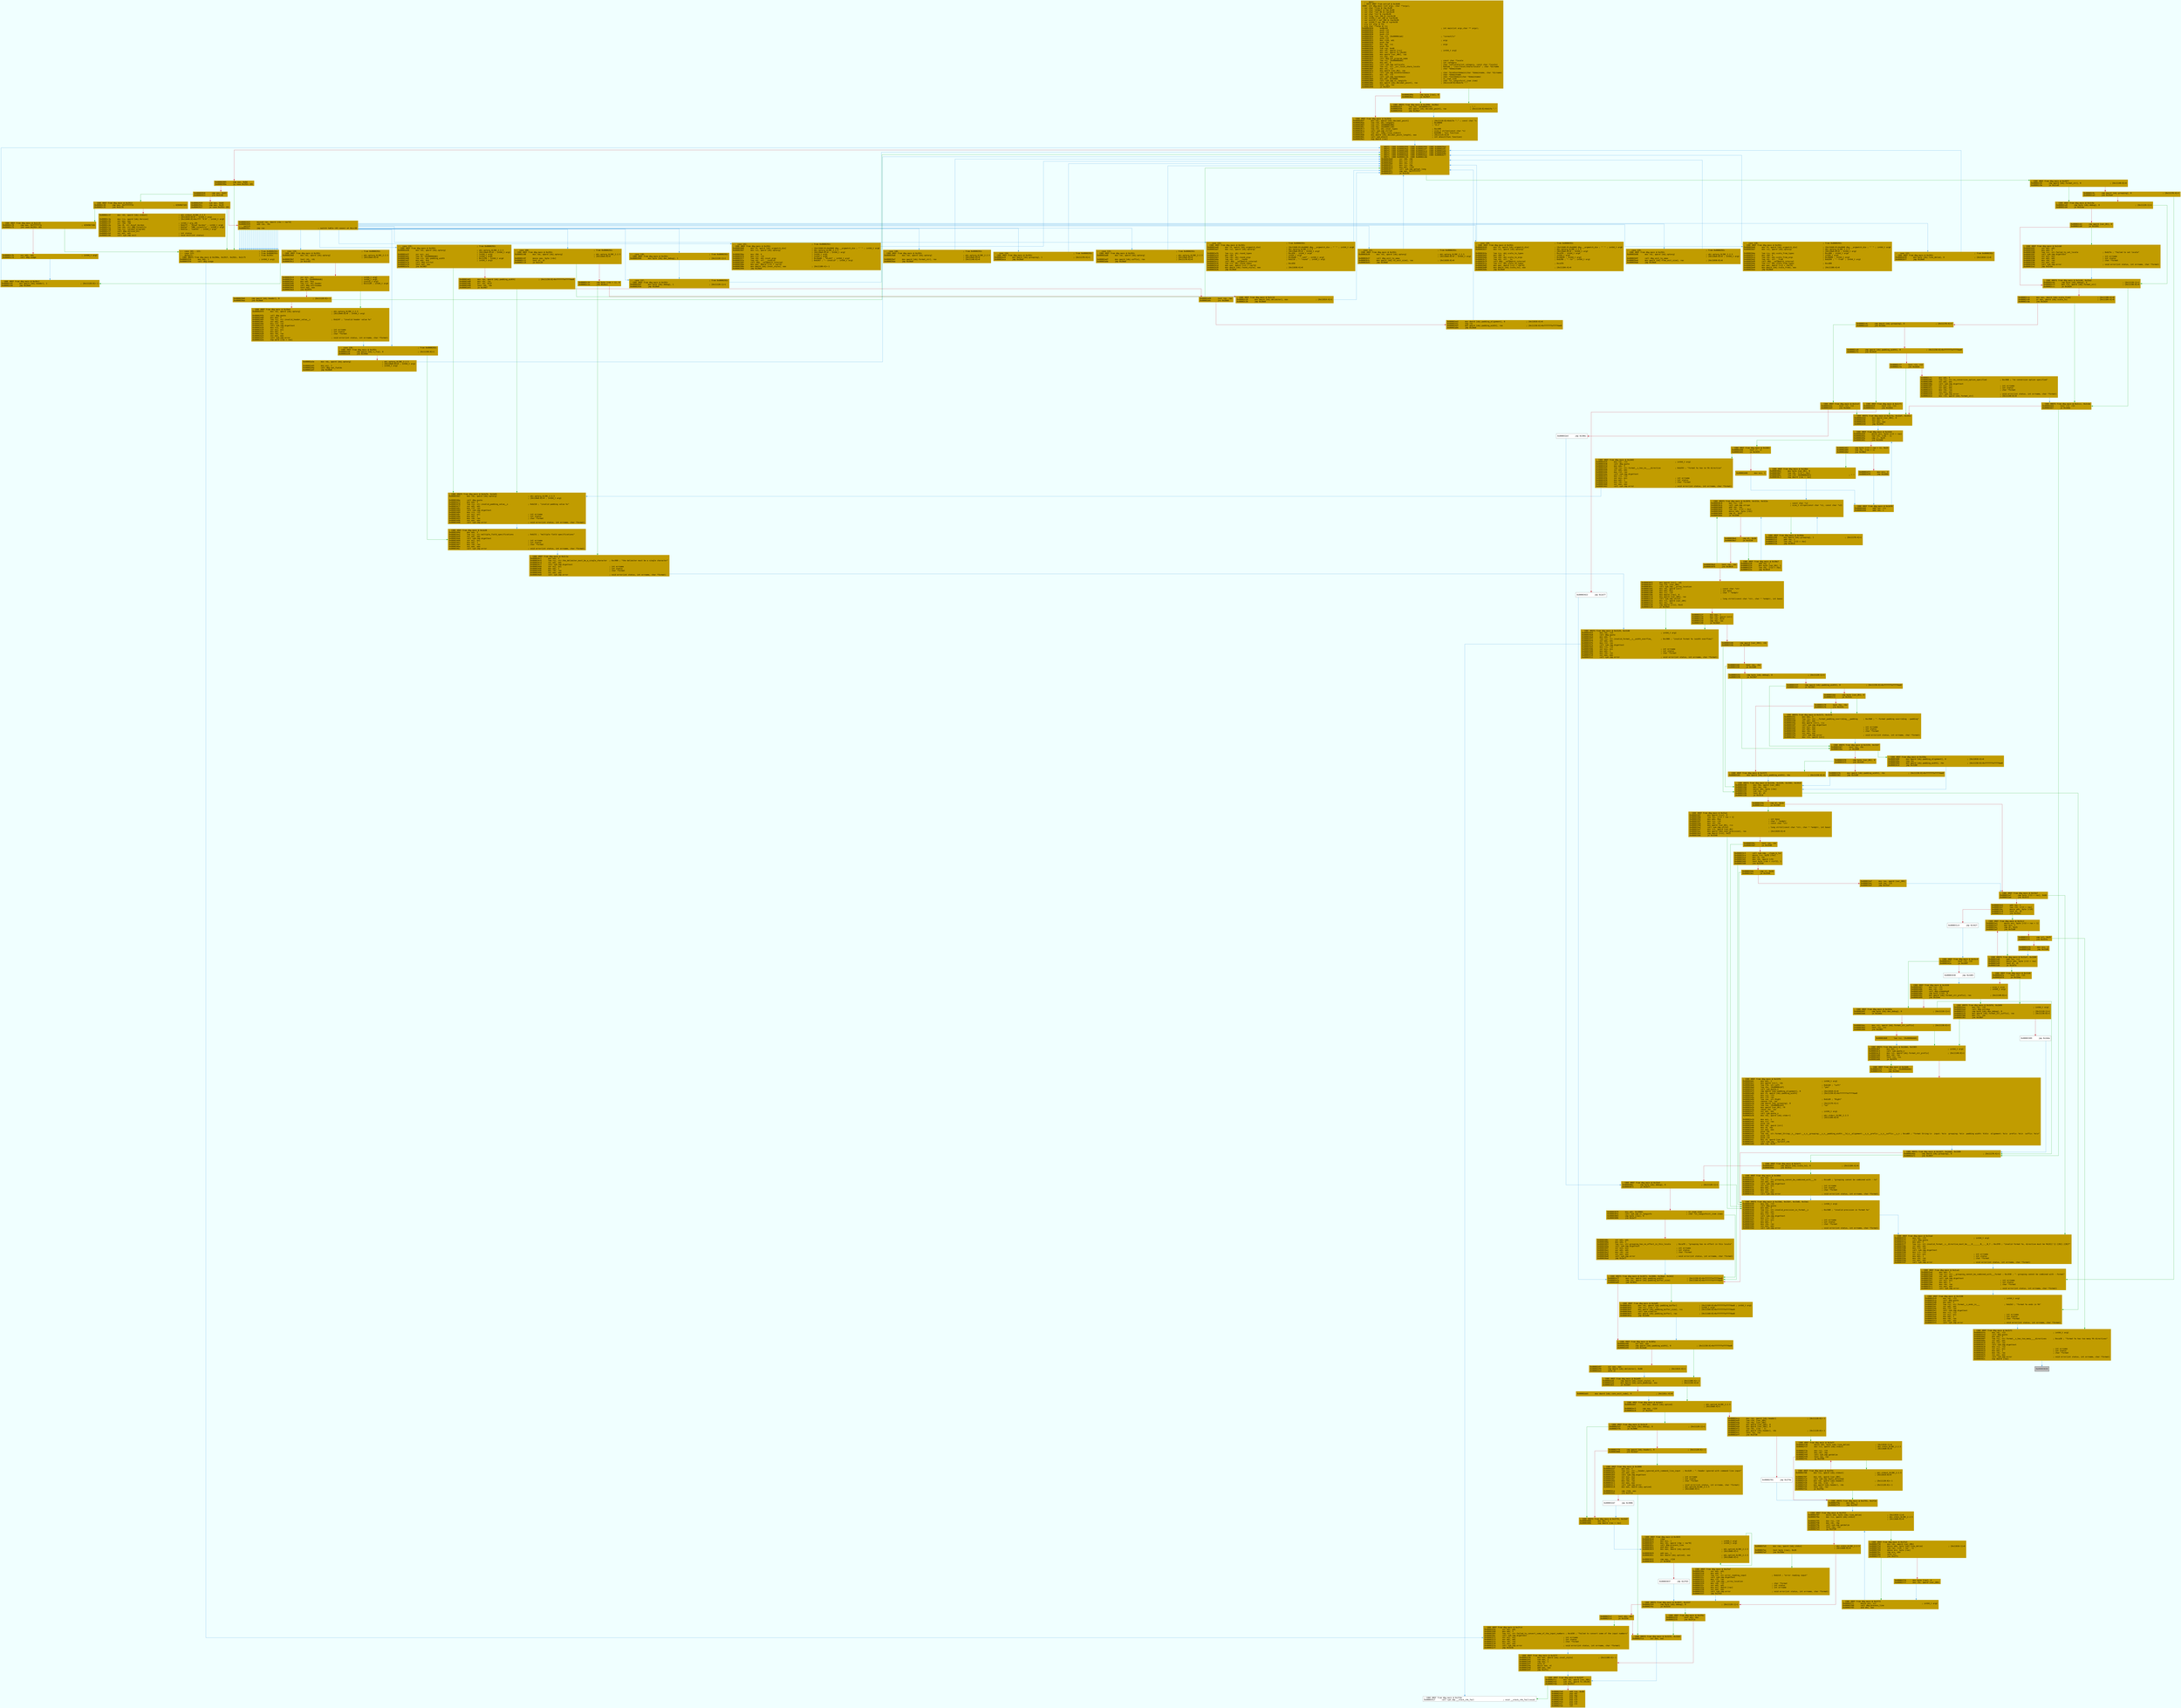 digraph code {
	graph [bgcolor=azure fontsize=8 fontname="Courier" splines="ortho"];
	node [fillcolor=gray style=filled shape=box];
	edge [arrowhead="normal"];
	"0x00002820" [URL="dbg.main/0x00002820", fillcolor="#c19c00",color="#c19c00", fontname="Courier",label="  ;-- main:\l  ; DATA XREF from entry0 @ 0x3648\l3500: int dbg.main (int argc, char **argv);\l; var char *line @ rbp-0x48\l; var char *endptr @ rbp-0x40\l; var char *var_8h @ rsp+0x28\l; var char *str @ rsp+0x30\l; var long *var_18h @ rsp+0x38\l; var int64_t var_28h @ rsp+0x48\l; var uint32_t var_30h @ rsp+0x50\l; var int64_t var_38h @ rsp+0x58\l; arg int argc @ rdi\l; arg char **argv @ rsi\l0x00002820      endbr64                                                ; int main(int argc,char ** argv);\l0x00002824      push r15\l0x00002826      push r14\l0x00002828      push r13\l0x0000282a      lea r13, [0x0000b1ab]                                  ; \"coreutils\"\l0x00002831      push r12\l0x00002833      mov r12d, edi                                          ; argc\l0x00002836      push rbp\l0x00002837      mov rbp, rsi                                           ; argv\l0x0000283a      push rbx\l0x0000283b      sub rsp, 0x48\l0x0000283f      mov rdi, qword [rsi]                                   ; int64_t arg1\l0x00002842      mov rax, qword fs:[0x28]\l0x0000284b      mov qword [var_38h], rax\l0x00002850      xor eax, eax\l0x00002852      call dbg.set_program_name\l0x00002857      lea rsi, [0x0000b0d6]                                  ; const char *locale\l0x0000285e      mov edi, 6                                             ; int category\l0x00002863      call sym.imp.setlocale                                 ; char *setlocale(int category, const char *locale)\l0x00002868      lea rsi, str._usr_local_share_locale                   ; 0xb1e6 ; \"/usr/local/share/locale\" ; char *dirname\l0x0000286f      mov rdi, r13                                           ; char *domainname\l0x00002872      mov qword [var_8h], rax\l0x00002877      call sym.imp.bindtextdomain                            ; char *bindtextdomain(char *domainname, char *dirname)\l0x0000287c      mov rdi, r13                                           ; char *domainname\l0x0000287f      call sym.imp.textdomain                                ; char *textdomain(char *domainname)\l0x00002884      mov edi, 0x10000                                       ; nl_item item\l0x00002889      call sym.imp.nl_langinfo                               ; char *nl_langinfo(nl_item item)\l0x0000288e      mov qword [obj.decimal_point], rax                     ; [0x11118:8]=0xb1fe \".\"\l0x00002895      test rax, rax\l0x00002898      je 0x292f\l"]
	"0x0000289e" [URL="dbg.main/0x0000289e", fillcolor="#c19c00",color="#c19c00", fontname="Courier",label="0x0000289e      cmp byte [rax], 0\l0x000028a1      je 0x292f\l"]
	"0x000028a7" [URL="dbg.main/0x000028a7", fillcolor="#c19c00",color="#c19c00", fontname="Courier",label="; CODE XREF from dbg.main @ 0x293d\l0x000028a7      mov rdi, qword [obj.decimal_point]                     ; [0x11118:8]=0xb1fe \".\" ; const char *s\l0x000028ae      lea r14, obj.longopts                                  ; 0x10840\l0x000028b5      lea r13, [0x0000b200]                                  ; \"d:z\"\l0x000028bc      lea rbx, [0x0000cc38]\l0x000028c3      lea r15, obj.inval_types                               ; 0xcd40\l0x000028ca      call sym.imp.strlen                                    ; size_t strlen(const char *s)\l0x000028cf      lea rdi, [dbg.close_stdout]                            ; 0x6440 ; func function\l0x000028d6      mov dword [obj.decimal_point_length], eax              ; [0x11114:4]=0\l0x000028dc      call sym.atexit                                        ; int atexit(func function)\l0x000028e1      nop dword [rax]\l"]
	"0x000028e8" [URL="dbg.main/0x000028e8", fillcolor="#c19c00",color="#c19c00", fontname="Courier",label="; XREFS: CODE 0x00002956  CODE 0x00002994  CODE 0x000029ae  \l; XREFS: CODE 0x000029ee  CODE 0x00002a4f  CODE 0x00002a9c  \l; XREFS: CODE 0x00002ab6  CODE 0x00002aca  CODE 0x00002ade  \l; XREFS: CODE 0x00002b26  CODE 0x00002b43  CODE 0x00002b8e  \l; XREFS: CODE 0x00002bab  CODE 0x00002bee  CODE 0x00002bff  \l; XREFS: CODE 0x00002c26  CODE 0x00002c8d  \l0x000028e8      xor r8d, r8d\l0x000028eb      mov rcx, r14\l0x000028ee      mov rdx, r13\l0x000028f1      mov rsi, rbp\l0x000028f4      mov edi, r12d\l0x000028f7      call sym.imp.getopt_long\l0x000028fc      cmp eax, 0xffffffff\l0x000028ff      je 0x2c92\l"]
	"0x00002905" [URL="dbg.main/0x00002905", fillcolor="#c19c00",color="#c19c00", fontname="Courier",label="0x00002905      cmp eax, 0x8d\l0x0000290a      jg case.0x292c.101\l"]
	"0x00002910" [URL="dbg.main/0x00002910", fillcolor="#c19c00",color="#c19c00", fontname="Courier",label="0x00002910      cmp eax, 0x63\l0x00002913      jle 0x2c30\l"]
	"0x00002919" [URL="dbg.main/0x00002919", fillcolor="#c19c00",color="#c19c00", fontname="Courier",label="0x00002919      sub eax, 0x64\l0x0000291c      cmp eax, 0x29\l0x0000291f      ja case.0x292c.101\l"]
	"0x00002925" [URL="dbg.main/0x00002925", fillcolor="#c19c00",color="#c19c00", fontname="Courier",label="0x00002925      movsxd rax, dword [rbx + rax*4]\l0x00002929      add rax, rbx\l;-- switch\l0x0000292c      jmp rax                                                ; switch table (42 cases) at 0xcc38\l"]
	"0x0000292f" [URL="dbg.main/0x0000292f", fillcolor="#c19c00",color="#c19c00", fontname="Courier",label="; CODE XREFS from dbg.main @ 0x2898, 0x28a1\l0x0000292f      lea rax, [0x0000b1fe]                                  ; \".\"\l0x00002936      mov qword [obj.decimal_point], rax                     ; [0x11118:8]=0xb1fe \".\"\l0x0000293d      jmp 0x28a7\l"]
	"0x00002948" [URL="dbg.main/0x00002948", fillcolor="#c19c00",color="#c19c00", fontname="Courier",label=";-- case 138:                                                          ; from 0x0000292c\l; CODE XREF from dbg.main @ 0x292c\l0x00002948      mov byte [obj.dev_debug], 1                            ; [0x11110:1]=1\l"]
	"0x0000294f" [URL="dbg.main/0x0000294f", fillcolor="#c19c00",color="#c19c00", fontname="Courier",label=";-- case 137:                                                          ; from 0x0000292c\l; CODE XREF from dbg.main @ 0x292c\l0x0000294f      mov byte [obj.debug], 1                                ; [0x11120:1]=1\l0x00002956      jmp 0x28e8\l"]
	"0x00002960" [URL="dbg.main/0x00002960", fillcolor="#c19c00",color="#c19c00", fontname="Courier",label=";-- case 141:                                                          ; from 0x0000292c\l; CODE XREF from dbg.main @ 0x292c\l0x00002960      mov r9, qword [obj.argmatch_die]                       ; [0x11048:8]=0x6060 dbg.__argmatch_die ; \"``\" ; int64_t arg6\l0x00002967      mov rsi, qword [obj.optarg]                            ; obj.optarg_GLIBC_2.2.5\l                                                                       ; [0x110e0:8]=0 ; int64_t arg2\l0x0000296e      mov r8d, 4                                             ; int64_t arg5\l0x00002974      mov rcx, r15                                           ; int64_t arg4\l0x00002977      lea rdx, obj.inval_args                                ; 0x10aa0 ; \"H\\xb3\" ; int64_t arg3\l0x0000297e      lea rdi, str.__invalid                                 ; 0xb267 ; \"--invalid\" ; int64_t arg1\l0x00002985      call dbg.__xargmatch_internal\l0x0000298a      mov eax, dword [r15 + rax*4]\l0x0000298e      mov dword [obj.inval_style], eax                       ; [0x11180:4]=-1\l0x00002994      jmp 0x28e8\l"]
	"0x000029a0" [URL="dbg.main/0x000029a0", fillcolor="#c19c00",color="#c19c00", fontname="Courier",label=";-- case 140:                                                          ; from 0x0000292c\l; CODE XREF from dbg.main @ 0x292c\l0x000029a0      mov rax, qword [obj.optarg]                            ; obj.optarg_GLIBC_2.2.5\l                                                                       ; [0x110e0:8]=0\l0x000029a7      mov qword [obj.format_str], rax                        ; [0x11148:8]=0\l0x000029ae      jmp 0x28e8\l"]
	"0x000029b8" [URL="dbg.main/0x000029b8", fillcolor="#c19c00",color="#c19c00", fontname="Courier",label=";-- case 139:                                                          ; from 0x0000292c\l; CODE XREF from dbg.main @ 0x292c\l0x000029b8      mov rdi, qword [obj.optarg]                            ; obj.optarg_GLIBC_2.2.5\l                                                                       ; [0x110e0:8]=0\l0x000029bf      test rdi, rdi\l0x000029c2      je 0x2c82\l"]
	"0x000029c8" [URL="dbg.main/0x000029c8", fillcolor="#c19c00",color="#c19c00", fontname="Courier",label="0x000029c8      xor esi, esi                                           ; int64_t arg2\l0x000029ca      lea r8, [0x0000b0d6]                                   ; int64_t arg5\l0x000029d1      mov edx, 0xa                                           ; uint32_t arg3\l0x000029d6      lea rcx, obj.header                                    ; 0x11128 ; int64_t arg4\l0x000029dd      call dbg.xstrtoumax\l0x000029e2      test eax, eax\l0x000029e4      jne 0x29f4\l"]
	"0x000029e6" [URL="dbg.main/0x000029e6", fillcolor="#c19c00",color="#c19c00", fontname="Courier",label="0x000029e6      cmp qword [obj.header], 0                              ; [0x11128:8]=-1\l0x000029ee      jne 0x28e8\l"]
	"0x000029f4" [URL="dbg.main/0x000029f4", fillcolor="#c19c00",color="#c19c00", fontname="Courier",label="; CODE XREF from dbg.main @ 0x29e4\l0x000029f4      mov rdi, qword [obj.optarg]                            ; obj.optarg_GLIBC_2.2.5\l                                                                       ; [0x110e0:8]=0 ; int64_t arg1\l0x000029fb      call dbg.quote\l0x00002a00      mov edx, 5\l0x00002a05      lea rsi, str.invalid_header_value__s                   ; 0xb24f ; \"invalid header value %s\"\l0x00002a0c      xor edi, edi\l0x00002a0e      mov r12, rax\l0x00002a11      call sym.imp.dcgettext\l0x00002a16      mov rcx, r12\l0x00002a19      xor esi, esi                                           ; int errname\l0x00002a1b      mov edi, 1                                             ; int status\l0x00002a20      mov rdx, rax                                           ; char *format\l0x00002a23      xor eax, eax\l0x00002a25      call sym.imp.error                                     ; void error(int status, int errname, char *format)\l0x00002a2a      nop word [rax + rax]\l"]
	"0x00002a30" [URL="dbg.main/0x00002a30", fillcolor="#c19c00",color="#c19c00", fontname="Courier",label=";-- case 136:                                                          ; from 0x0000292c\l; CODE XREF from dbg.main @ 0x292c\l0x00002a30      cmp qword [obj.n_frp], 0                               ; [0x11190:8]=1\l0x00002a38      jne 0x349d\l"]
	"0x00002a3e" [URL="dbg.main/0x00002a3e", fillcolor="#c19c00",color="#c19c00", fontname="Courier",label="0x00002a3e      mov rdi, qword [obj.optarg]                            ; obj.optarg_GLIBC_2.2.5\l                                                                       ; [0x110e0:8]=0 ; int64_t arg1\l0x00002a45      mov esi, 1                                             ; int64_t arg2\l0x00002a4a      call dbg.set_fields\l0x00002a4f      jmp 0x28e8\l"]
	"0x00002a58" [URL="dbg.main/0x00002a58", fillcolor="#c19c00",color="#c19c00", fontname="Courier",label=";-- case 135:                                                          ; from 0x0000292c\l; CODE XREF from dbg.main @ 0x292c\l0x00002a58      mov rdi, qword [obj.optarg]                            ; obj.optarg_GLIBC_2.2.5\l                                                                       ; [0x110e0:8]=0 ; int64_t arg1\l0x00002a5f      xor esi, esi                                           ; int64_t arg2\l0x00002a61      lea r8, [0x0000b0d6]                                   ; int64_t arg5\l0x00002a68      lea rcx, obj.padding_width                             ; 0x11158 ; int64_t arg4\l0x00002a6f      mov edx, 0xa                                           ; int64_t arg3\l0x00002a74      call dbg.xstrtol\l0x00002a79      test eax, eax\l0x00002a7b      jne 0x3467\l"]
	"0x00002a81" [URL="dbg.main/0x00002a81", fillcolor="#c19c00",color="#c19c00", fontname="Courier",label="0x00002a81      mov rax, qword [obj.padding_width]                     ; [0x11158:8]=0xfffffffeffff4ae8\l0x00002a88      mov rdx, rax\l0x00002a8b      btr rdx, 0x3f\l0x00002a90      test rdx, rdx\l0x00002a93      je 0x3467\l"]
	"0x00002a99" [URL="dbg.main/0x00002a99", fillcolor="#c19c00",color="#c19c00", fontname="Courier",label="0x00002a99      test rax, rax\l0x00002a9c      jns 0x28e8\l"]
	"0x00002aa2" [URL="dbg.main/0x00002aa2", fillcolor="#c19c00",color="#c19c00", fontname="Courier",label="0x00002aa2      mov dword [obj.padding_alignment], 0                   ; [0x11018:4]=0\l0x00002aac      neg rax\l0x00002aaf      mov qword [obj.padding_width], rax                     ; [0x11158:8]=0xfffffffeffff4ae8\l0x00002ab6      jmp 0x28e8\l"]
	"0x00002ac0" [URL="dbg.main/0x00002ac0", fillcolor="#c19c00",color="#c19c00", fontname="Courier",label=";-- case 134:                                                          ; from 0x0000292c\l; CODE XREF from dbg.main @ 0x292c\l0x00002ac0      mov dword [obj.grouping], 1                            ; [0x11170:4]=1\l0x00002aca      jmp 0x28e8\l"]
	"0x00002ad0" [URL="dbg.main/0x00002ad0", fillcolor="#c19c00",color="#c19c00", fontname="Courier",label=";-- case 133:                                                          ; from 0x0000292c\l; CODE XREF from dbg.main @ 0x292c\l0x00002ad0      mov rax, qword [obj.optarg]                            ; obj.optarg_GLIBC_2.2.5\l                                                                       ; [0x110e0:8]=0\l0x00002ad7      mov qword [obj.suffix], rax                            ; [0x11178:8]=0\l0x00002ade      jmp 0x28e8\l"]
	"0x00002ae8" [URL="dbg.main/0x00002ae8", fillcolor="#c19c00",color="#c19c00", fontname="Courier",label=";-- case 132:                                                          ; from 0x0000292c\l; CODE XREF from dbg.main @ 0x292c\l0x00002ae8      mov r9, qword [obj.argmatch_die]                       ; [0x11048:8]=0x6060 dbg.__argmatch_die ; \"``\" ; int64_t arg6\l0x00002aef      mov rsi, qword [obj.optarg]                            ; obj.optarg_GLIBC_2.2.5\l                                                                       ; [0x110e0:8]=0 ; int64_t arg2\l0x00002af6      lea rcx, obj.round_types                               ; 0xcd50 ; int64_t arg4\l0x00002afd      mov r8d, 4                                             ; int64_t arg5\l0x00002b03      lea rdx, obj.round_args                                ; 0x10ae0 ; \"_\\xb3\" ; int64_t arg3\l0x00002b0a      lea rdi, str.__round                                   ; 0xb210 ; \"--round\" ; int64_t arg1\l0x00002b11      call dbg.__xargmatch_internal\l0x00002b16      lea rcx, obj.round_types                               ; 0xcd50\l0x00002b1d      mov eax, dword [rcx + rax*4]\l0x00002b20      mov dword [obj.round_style], eax                       ; [0x11038:4]=0\l0x00002b26      jmp 0x28e8\l"]
	"0x00002b30" [URL="dbg.main/0x00002b30", fillcolor="#c19c00",color="#c19c00", fontname="Courier",label=";-- case 131:                                                          ; from 0x0000292c\l; CODE XREF from dbg.main @ 0x292c\l0x00002b30      mov rdi, qword [obj.optarg]                            ; obj.optarg_GLIBC_2.2.5\l                                                                       ; [0x110e0:8]=0 ; int64_t arg1\l0x00002b37      call dbg.unit_to_umax\l0x00002b3c      mov qword [obj.to_unit_size], rax                      ; [0x11028:8]=0\l0x00002b43      jmp 0x28e8\l"]
	"0x00002b50" [URL="dbg.main/0x00002b50", fillcolor="#c19c00",color="#c19c00", fontname="Courier",label=";-- case 130:                                                          ; from 0x0000292c\l; CODE XREF from dbg.main @ 0x292c\l0x00002b50      mov r9, qword [obj.argmatch_die]                       ; [0x11048:8]=0x6060 dbg.__argmatch_die ; \"``\" ; int64_t arg6\l0x00002b57      mov rsi, qword [obj.optarg]                            ; obj.optarg_GLIBC_2.2.5\l                                                                       ; [0x110e0:8]=0 ; int64_t arg2\l0x00002b5e      lea rcx, obj.scale_to_types                            ; 0xcd70 ; int64_t arg4\l0x00002b65      mov r8d, 4                                             ; int64_t arg5\l0x00002b6b      lea rdx, obj.scale_to_args                             ; 0x10b20 ; int64_t arg3\l0x00002b72      lea rdi, str.__to                                      ; 0xb20b ; \"--to\" ; int64_t arg1\l0x00002b79      call dbg.__xargmatch_internal\l0x00002b7e      lea rcx, obj.scale_to_types                            ; 0xcd70\l0x00002b85      mov eax, dword [rcx + rax*4]\l0x00002b88      mov dword [obj.scale_to], eax                          ; [0x11184:4]=0\l0x00002b8e      jmp 0x28e8\l"]
	"0x00002b98" [URL="dbg.main/0x00002b98", fillcolor="#c19c00",color="#c19c00", fontname="Courier",label=";-- case 129:                                                          ; from 0x0000292c\l; CODE XREF from dbg.main @ 0x292c\l0x00002b98      mov rdi, qword [obj.optarg]                            ; obj.optarg_GLIBC_2.2.5\l                                                                       ; [0x110e0:8]=0 ; int64_t arg1\l0x00002b9f      call dbg.unit_to_umax\l0x00002ba4      mov qword [obj.from_unit_size], rax                    ; [0x11030:8]=0\l0x00002bab      jmp 0x28e8\l"]
	"0x00002bb0" [URL="dbg.main/0x00002bb0", fillcolor="#c19c00",color="#c19c00", fontname="Courier",label=";-- case 128:                                                          ; from 0x0000292c\l; CODE XREF from dbg.main @ 0x292c\l0x00002bb0      mov r9, qword [obj.argmatch_die]                       ; [0x11048:8]=0x6060 dbg.__argmatch_die ; \"``\" ; int64_t arg6\l0x00002bb7      mov rsi, qword [obj.optarg]                            ; obj.optarg_GLIBC_2.2.5\l                                                                       ; [0x110e0:8]=0 ; int64_t arg2\l0x00002bbe      lea rcx, obj.scale_from_types                          ; 0xcd80 ; int64_t arg4\l0x00002bc5      mov r8d, 4                                             ; int64_t arg5\l0x00002bcb      lea rdx, obj.scale_from_args                           ; 0x10b60 ; int64_t arg3\l0x00002bd2      lea rdi, str.__from                                    ; 0xb204 ; \"--from\" ; int64_t arg1\l0x00002bd9      call dbg.__xargmatch_internal\l0x00002bde      lea rcx, obj.scale_from_types                          ; 0xcd80\l0x00002be5      mov eax, dword [rcx + rax*4]\l0x00002be8      mov dword [obj.scale_from], eax                        ; [0x11188:4]=0\l0x00002bee      jmp 0x28e8\l"]
	"0x00002bf8" [URL="dbg.main/0x00002bf8", fillcolor="#c19c00",color="#c19c00", fontname="Courier",label=";-- case 122:                                                          ; from 0x0000292c\l; CODE XREF from dbg.main @ 0x292c\l0x00002bf8      mov byte [obj.line_delim], 0                           ; [0x11010:1]=0\l0x00002bff      jmp 0x28e8\l"]
	"0x00002c08" [URL="dbg.main/0x00002c08", fillcolor="#c19c00",color="#c19c00", fontname="Courier",label=";-- case 100:                                                          ; from 0x0000292c\l; CODE XREF from dbg.main @ 0x292c\l0x00002c08      mov rdx, qword [obj.optarg]                            ; obj.optarg_GLIBC_2.2.5\l                                                                       ; [0x110e0:8]=0\l0x00002c0f      movsx eax, byte [rdx]\l0x00002c12      test al, al\l0x00002c14      je 0x2c20\l"]
	"0x00002c16" [URL="dbg.main/0x00002c16", fillcolor="#c19c00",color="#c19c00", fontname="Courier",label="0x00002c16      cmp byte [rdx + 1], 0\l0x00002c1a      jne 0x34c1\l"]
	"0x00002c20" [URL="dbg.main/0x00002c20", fillcolor="#c19c00",color="#c19c00", fontname="Courier",label="; CODE XREF from dbg.main @ 0x2c14\l0x00002c20      mov dword [obj.delimiter], eax                         ; [0x11014:4]=1\l0x00002c26      jmp 0x28e8\l"]
	"0x00002c30" [URL="dbg.main/0x00002c30", fillcolor="#c19c00",color="#c19c00", fontname="Courier",label="; CODE XREF from dbg.main @ 0x2913\l0x00002c30      cmp eax, 0xffffff7d                                    ; 4294967165\l0x00002c35      jne 0x2c70\l"]
	"0x00002c37" [URL="dbg.main/0x00002c37", fillcolor="#c19c00",color="#c19c00", fontname="Courier",label="0x00002c37      mov rdi, qword [obj.stdout]                            ; obj.stdout_GLIBC_2.2.5\l                                                                       ; [0x110c8:8]=0 ; int64_t arg1\l0x00002c3e      mov rcx, qword [obj.Version]                           ; [0x11040:8]=0xcf7f \"9.0\" ; int64_t arg5\l0x00002c45      xor eax, eax\l0x00002c47      xor r9d, r9d                                           ; int64_t arg_c0h\l0x00002c4a      lea r8, str.Assaf_Gordon                               ; 0xb271 ; \"Assaf Gordon\" ; int64_t arg6\l0x00002c51      lea rdx, str.GNU_coreutils                             ; 0xb1a7 ; \"GNU coreutils\" ; int64_t arg3\l0x00002c58      lea rsi, [global_program]                              ; 0xb11a ; \"numfmt\" ; int64_t arg2\l0x00002c5f      call dbg.version_etc\l0x00002c64      xor edi, edi                                           ; int status\l0x00002c66      call sym.imp.exit                                      ; void exit(int status)\l"]
	"0x00002c70" [URL="dbg.main/0x00002c70", fillcolor="#c19c00",color="#c19c00", fontname="Courier",label="; CODE XREF from dbg.main @ 0x2c35\l0x00002c70      cmp eax, 0xffffff7e                                    ; 4294967166\l0x00002c75      jne case.0x292c.101\l"]
	"0x00002c7b" [URL="dbg.main/0x00002c7b", fillcolor="#c19c00",color="#c19c00", fontname="Courier",label="0x00002c7b      xor edi, edi                                           ; int64_t arg1\l0x00002c7d      call dbg.usage\l"]
	"0x00002c82" [URL="dbg.main/0x00002c82", fillcolor="#c19c00",color="#c19c00", fontname="Courier",label="; CODE XREF from dbg.main @ 0x29c2\l0x00002c82      mov qword [obj.header], 1                              ; [0x11128:8]=-1\l0x00002c8d      jmp 0x28e8\l"]
	"0x00002c92" [URL="dbg.main/0x00002c92", fillcolor="#c19c00",color="#c19c00", fontname="Courier",label="; CODE XREF from dbg.main @ 0x28ff\l0x00002c92      cmp qword [obj.format_str], 0                          ; [0x11148:8]=0\l0x00002c9a      je 0x2ca9\l"]
	"0x00002c9c" [URL="dbg.main/0x00002c9c", fillcolor="#c19c00",color="#c19c00", fontname="Courier",label="0x00002c9c      cmp dword [obj.grouping], 0                            ; [0x11170:4]=1\l0x00002ca3      jne 0x35a4\l"]
	"0x00002ca9" [URL="dbg.main/0x00002ca9", fillcolor="#c19c00",color="#c19c00", fontname="Courier",label="; CODE XREF from dbg.main @ 0x2c9a\l0x00002ca9      cmp byte [obj.debug], 0                                ; [0x11120:1]=1\l0x00002cb0      je 0x2cbe\l"]
	"0x00002cb2" [URL="dbg.main/0x00002cb2", fillcolor="#c19c00",color="#c19c00", fontname="Courier",label="0x00002cb2      cmp qword [var_8h], 0\l0x00002cb8      je 0x3281\l"]
	"0x00002cbe" [URL="dbg.main/0x00002cbe", fillcolor="#c19c00",color="#c19c00", fontname="Courier",label="; CODE XREFS from dbg.main @ 0x2cb0, 0x32a2\l0x00002cbe      cmp byte [obj.debug], 0                                ; [0x11120:1]=1\l0x00002cc5      mov r13, qword [obj.format_str]                        ; [0x11148:8]=0\l0x00002ccc      je 0x2d24\l"]
	"0x00002cce" [URL="dbg.main/0x00002cce", fillcolor="#c19c00",color="#c19c00", fontname="Courier",label="0x00002cce      mov eax, dword [obj.scale_from]                        ; [0x11188:4]=0\l0x00002cd4      or eax, dword [obj.scale_to]                           ; [0x11184:4]=0\l0x00002cda      jne 0x2d24\l"]
	"0x00002cdc" [URL="dbg.main/0x00002cdc", fillcolor="#c19c00",color="#c19c00", fontname="Courier",label="0x00002cdc      cmp dword [obj.grouping], 0                            ; [0x11170:4]=1\l0x00002ce3      jne 0x32dc\l"]
	"0x00002ce9" [URL="dbg.main/0x00002ce9", fillcolor="#c19c00",color="#c19c00", fontname="Courier",label="0x00002ce9      cmp qword [obj.padding_width], 0                       ; [0x11158:8]=0xfffffffeffff4ae8\l0x00002cf1      jne 0x3419\l"]
	"0x00002cf7" [URL="dbg.main/0x00002cf7", fillcolor="#c19c00",color="#c19c00", fontname="Courier",label="0x00002cf7      test r13, r13\l0x00002cfa      jne 0x2d2d\l"]
	"0x00002cfc" [URL="dbg.main/0x00002cfc", fillcolor="#c19c00",color="#c19c00", fontname="Courier",label="0x00002cfc      mov edx, 5\l0x00002d01      lea rsi, str.no_conversion_option_specified            ; 0xc968 ; \"no conversion option specified\"\l0x00002d08      xor edi, edi\l0x00002d0a      call sym.imp.dcgettext\l0x00002d0f      xor esi, esi                                           ; int errname\l0x00002d11      xor edi, edi                                           ; int status\l0x00002d13      mov rdx, rax                                           ; char *format\l0x00002d16      xor eax, eax\l0x00002d18      call sym.imp.error                                     ; void error(int status, int errname, char *format)\l0x00002d1d      mov r13, qword [obj.format_str]                        ; [0x11148:8]=0\l"]
	"0x00002d24" [URL="dbg.main/0x00002d24", fillcolor="#c19c00",color="#c19c00", fontname="Courier",label="; CODE XREFS from dbg.main @ 0x2ccc, 0x2cda\l0x00002d24      test r13, r13\l0x00002d27      je 0x2e6a\l"]
	"0x00002d2d" [URL="dbg.main/0x00002d2d", fillcolor="#c19c00",color="#c19c00", fontname="Courier",label="; CODE XREFS from dbg.main @ 0x2cfa, 0x32df, 0x341c\l0x00002d2d      mov qword [var_30h], 0\l0x00002d36      mov edx, 1\l0x00002d3b      xor eax, eax\l0x00002d3d      jmp 0x2d54\l"]
	"0x00002d40" [URL="dbg.main/0x00002d40", fillcolor="#c19c00",color="#c19c00", fontname="Courier",label="; CODE XREF from dbg.main @ 0x2d61\l0x00002d40      test cl, cl\l0x00002d42      je 0x3435\l"]
	"0x00002d48" [URL="dbg.main/0x00002d48", fillcolor="#c19c00",color="#c19c00", fontname="Courier",label="0x00002d48      mov ecx, 1\l"]
	"0x00002d4d" [URL="dbg.main/0x00002d4d", fillcolor="#c19c00",color="#c19c00", fontname="Courier",label="; CODE XREF from dbg.main @ 0x2d78\l0x00002d4d      add rax, rcx\l0x00002d50      add rdx, 1\l"]
	"0x00002d54" [URL="dbg.main/0x00002d54", fillcolor="#c19c00",color="#c19c00", fontname="Courier",label="; CODE XREF from dbg.main @ 0x2d3d\l0x00002d54      movzx ecx, byte [r13 + rax]\l0x00002d5a      lea r15, [rdx - 1]\l0x00002d5e      cmp cl, 0x25\l0x00002d61      jne 0x2d40\l"]
	"0x00002d63" [URL="dbg.main/0x00002d63", fillcolor="#c19c00",color="#c19c00", fontname="Courier",label="0x00002d63      cmp byte [r13 + rax + 1], 0x25\l0x00002d69      lea rbx, [rax + 1]\l0x00002d6d      jne 0x30b2\l"]
	"0x00002d73" [URL="dbg.main/0x00002d73", fillcolor="#c19c00",color="#c19c00", fontname="Courier",label="0x00002d73      mov ecx, 2\l0x00002d78      jmp 0x2d4d\l"]
	"0x00002d7a" [URL="dbg.main/0x00002d7a", fillcolor="#c19c00",color="#c19c00", fontname="Courier",label="; CODE XREF from dbg.main @ 0x31db\l0x00002d7a      test r15, r15\l0x00002d7d      je 0x32ea\l"]
	"0x00002d83" [URL="dbg.main/0x00002d83", fillcolor="#c19c00",color="#c19c00", fontname="Courier",label="; CODE XREF from dbg.main @ 0x3430\l0x00002d83      mov rsi, r15                                           ; size_t size\l0x00002d86      mov rdi, r13                                           ; int64_t arg1\l0x00002d89      call dbg.ximemdup0\l0x00002d8e      cmp byte [r14], 0\l0x00002d92      mov qword [obj.format_str_prefix], rax                 ; [0x11140:8]=1\l0x00002d99      jne 0x32ea\l"]
	"0x00002d9f" [URL="dbg.main/0x00002d9f", fillcolor="#c19c00",color="#c19c00", fontname="Courier",label="; CODE XREF from dbg.main @ 0x342a\l0x00002d9f      cmp byte [obj.dev_debug], 0                            ; [0x11110:1]=1\l0x00002da6      je 0x2e6a\l"]
	"0x00002dac" [URL="dbg.main/0x00002dac", fillcolor="#c19c00",color="#c19c00", fontname="Courier",label="0x00002dac      mov rsi, qword [obj.format_str_suffix]                 ; [0x11138:8]=1\l0x00002db3      test rsi, rsi\l0x00002db6      jne 0x2dbf\l"]
	"0x00002db8" [URL="dbg.main/0x00002db8", fillcolor="#c19c00",color="#c19c00", fontname="Courier",label="0x00002db8      lea rsi, [0x0000b0d6]\l"]
	"0x00002dbf" [URL="dbg.main/0x00002dbf", fillcolor="#c19c00",color="#c19c00", fontname="Courier",label="; CODE XREFS from dbg.main @ 0x2db6, 0x3303\l0x00002dbf      mov edi, 2                                             ; int64_t arg1\l0x00002dc4      call sym.quote_n\l0x00002dc9      mov rsi, qword [obj.format_str_prefix]                 ; [0x11140:8]=1\l0x00002dd0      mov rdx, rax\l0x00002dd3      test rsi, rsi\l0x00002dd6      je 0x33f4\l"]
	"0x00002ddc" [URL="dbg.main/0x00002ddc", fillcolor="#c19c00",color="#c19c00", fontname="Courier",label="; CODE XREF from dbg.main @ 0x33fb\l0x00002ddc      mov edi, 1                                             ; int64_t arg1\l0x00002de1      mov qword [str], rdx\l0x00002de6      lea r14, str.Left                                      ; 0xb1d4 ; \"Left\"\l0x00002ded      lea rbx, [0x0000b1df]                                  ; \"yes\"\l0x00002df4      call sym.quote_n\l0x00002df9      cmp dword [obj.padding_alignment], 0                   ; [0x11018:4]=0\l0x00002e00      mov r9, qword [obj.padding_width]                      ; [0x11158:8]=0xfffffffeffff4ae8\l0x00002e07      mov rsi, r13\l0x00002e0a      mov r15, rax\l0x00002e0d      lea rax, str.Right                                     ; 0xb1d9 ; \"Right\"\l0x00002e14      cmovne r14, rax\l0x00002e18      cmp dword [obj.grouping], 0                            ; [0x11170:4]=1\l0x00002e1f      lea rax, [0x0000b1e3]                                  ; \"no\"\l0x00002e26      mov qword [var_8h], r9\l0x00002e2b      cmove rbx, rax\l0x00002e2f      xor edi, edi                                           ; int64_t arg1\l0x00002e31      call sym.quote_n\l0x00002e36      mov rdi, qword [obj.stderr]                            ; obj.stderr_GLIBC_2.2.5\l                                                                       ; [0x11100:8]=0\l0x00002e3d      mov esi, 1\l0x00002e42      mov rcx, rax\l0x00002e45      push rax\l0x00002e46      mov rdx, qword [str]\l0x00002e4b      mov r8, rbx\l0x00002e4e      xor eax, eax\l0x00002e50      push rdx\l0x00002e51      lea rdx, str.format_String:_n__input:__s_n__grouping:__s_n__padding_width:__ld_n__alignment:__s_n__prefix:__s_n__suffix:__s_n ; 0xca60 ; \"format String:\\n  input: %s\\n  grouping: %s\\n  padding width: %ld\\n  alignment: %s\\n  prefix: %s\\n  suffix: %s\\n\"\l0x00002e58      push r15\l0x00002e5a      push r14\l0x00002e5c      mov r9, qword [var_8h]\l0x00002e61      call sym.imp.__fprintf_chk\l0x00002e66      add rsp, 0x20\l"]
	"0x00002e6a" [URL="dbg.main/0x00002e6a", fillcolor="#c19c00",color="#c19c00", fontname="Courier",label="; CODE XREFS from dbg.main @ 0x2d27, 0x2da6, 0x3309\l0x00002e6a      cmp dword [obj.grouping], 0                            ; [0x11170:4]=1\l0x00002e71      jne 0x305f\l"]
	"0x00002e77" [URL="dbg.main/0x00002e77", fillcolor="#c19c00",color="#c19c00", fontname="Courier",label="; CODE XREFS from dbg.main @ 0x3073, 0x3086, 0x30ad, 0x3422\l0x00002e77      mov rax, qword [obj.padding_width]                     ; [0x11158:8]=0xfffffffeffff4ae8\l0x00002e7e      cmp rax, qword [obj.padding_buffer_size]               ; [0x11160:8]=0xfffffffeffff4ae9\l0x00002e85      jae 0x303c\l"]
	"0x00002e8b" [URL="dbg.main/0x00002e8b", fillcolor="#c19c00",color="#c19c00", fontname="Courier",label="; CODE XREF from dbg.main @ 0x305a\l0x00002e8b      xor eax, eax\l0x00002e8d      cmp qword [obj.padding_width], 0                       ; [0x11158:8]=0xfffffffeffff4ae8\l0x00002e95      jne 0x2ea6\l"]
	"0x00002e97" [URL="dbg.main/0x00002e97", fillcolor="#c19c00",color="#c19c00", fontname="Courier",label="0x00002e97      xor eax, eax\l0x00002e99      cmp dword [obj.delimiter], 0x80                        ; [0x11014:4]=1\l0x00002ea3      sete al\l"]
	"0x00002ea6" [URL="dbg.main/0x00002ea6", fillcolor="#c19c00",color="#c19c00", fontname="Courier",label="; CODE XREF from dbg.main @ 0x2e95\l0x00002ea6      cmp dword [obj.inval_style], 0                         ; [0x11180:4]=-1\l0x00002ead      mov dword [obj.auto_padding], eax                      ; [0x11130:4]=0\l0x00002eb3      je 0x2ebf\l"]
	"0x00002eb5" [URL="dbg.main/0x00002eb5", fillcolor="#c19c00",color="#c19c00", fontname="Courier",label="0x00002eb5      mov dword [obj.conv_exit_code], 0                      ; [0x1101c:4]=0\l"]
	"0x00002ebf" [URL="dbg.main/0x00002ebf", fillcolor="#c19c00",color="#c19c00", fontname="Courier",label="; CODE XREF from dbg.main @ 0x2eb3\l0x00002ebf      mov eax, dword [obj.optind]                            ; obj.optind_GLIBC_2.2.5\l                                                                       ; [0x110d8:4]=1\l0x00002ec5      cmp eax, r12d\l0x00002ec8      jl 0x2fef\l"]
	"0x00002ece" [URL="dbg.main/0x00002ece", fillcolor="#c19c00",color="#c19c00", fontname="Courier",label="0x00002ece      mov rax, qword [obj.header]                            ; [0x11128:8]=-1\l0x00002ed5      lea r14, [var_30h]\l0x00002eda      lea rbp, [var_28h]\l0x00002edf      mov qword [var_28h], 0\l0x00002ee8      mov qword [var_30h], 0\l0x00002ef1      lea rdx, [rax - 1]\l0x00002ef5      mov qword [obj.header], rdx                            ; [0x11128:8]=-1\l0x00002efc      test rax, rax\l0x00002eff      jne 0x2f30\l"]
	"0x00002f01" [URL="dbg.main/0x00002f01", fillcolor="white",color="#767676", fontname="Courier",label="0x00002f01      jmp 0x2f4e\l"]
	"0x00002f08" [URL="dbg.main/0x00002f08", fillcolor="#c19c00",color="#c19c00", fontname="Courier",label="; CODE XREF from dbg.main @ 0x2f4c\l0x00002f08      mov rsi, qword [obj.stdout]                            ; obj.stdout_GLIBC_2.2.5\l                                                                       ; [0x110c8:8]=0\l0x00002f0f      mov rdi, qword [var_28h]\l0x00002f14      call sym.imp.fputs_unlocked\l0x00002f19      mov rax, qword [obj.header]                            ; [0x11128:8]=-1\l0x00002f20      lea rdx, [rax - 1]\l0x00002f24      mov qword [obj.header], rdx                            ; [0x11128:8]=-1\l0x00002f2b      test rax, rax\l0x00002f2e      je 0x2f4e\l"]
	"0x00002f30" [URL="dbg.main/0x00002f30", fillcolor="#c19c00",color="#c19c00", fontname="Courier",label="; CODE XREF from dbg.main @ 0x2eff\l0x00002f30      movzx edx, byte [obj.line_delim]                       ; [0x11010:1]=0\l0x00002f37      mov rcx, qword [obj.stdin]                             ; obj.stdin_GLIBC_2.2.5\l                                                                       ; [0x110d0:8]=0\l0x00002f3e      mov rsi, r14\l0x00002f41      mov rdi, rbp\l0x00002f44      call sym.imp.getdelim\l0x00002f49      test rax, rax\l0x00002f4c      jg 0x2f08\l"]
	"0x00002f4e" [URL="dbg.main/0x00002f4e", fillcolor="#c19c00",color="#c19c00", fontname="Courier",label="; CODE XREFS from dbg.main @ 0x2f01, 0x2f2e\l0x00002f4e      mov ebx, 1\l0x00002f53      jmp 0x2f87\l"]
	"0x00002f58" [URL="dbg.main/0x00002f58", fillcolor="#c19c00",color="#c19c00", fontname="Courier",label="; CODE XREF from dbg.main @ 0x2fa3\l0x00002f58      mov rdi, qword [var_28h]\l0x00002f5d      movzx edx, byte [obj.line_delim]                       ; [0x11010:1]=0\l0x00002f64      lea rax, [rdi + rax - 1]\l0x00002f69      movsx ecx, byte [rax]\l0x00002f6c      cmp ecx, edx\l0x00002f6e      sete sil\l0x00002f72      jne 0x2f7c\l"]
	"0x00002f74" [URL="dbg.main/0x00002f74", fillcolor="#c19c00",color="#c19c00", fontname="Courier",label="0x00002f74      mov byte [rax], 0\l0x00002f77      mov rdi, qword [var_28h]\l"]
	"0x00002f7c" [URL="dbg.main/0x00002f7c", fillcolor="#c19c00",color="#c19c00", fontname="Courier",label="; CODE XREF from dbg.main @ 0x2f72\l0x00002f7c      movzx esi, sil                                         ; int64_t arg2\l0x00002f80      call dbg.process_line\l0x00002f85      and ebx, eax\l"]
	"0x00002f87" [URL="dbg.main/0x00002f87", fillcolor="#c19c00",color="#c19c00", fontname="Courier",label="; CODE XREF from dbg.main @ 0x2f53\l0x00002f87      movzx edx, byte [obj.line_delim]                       ; [0x11010:1]=0\l0x00002f8e      mov rcx, qword [obj.stdin]                             ; obj.stdin_GLIBC_2.2.5\l                                                                       ; [0x110d0:8]=0\l0x00002f95      mov rsi, r14\l0x00002f98      mov rdi, rbp\l0x00002f9b      call sym.imp.getdelim\l0x00002fa0      test rax, rax\l0x00002fa3      jg 0x2f58\l"]
	"0x00002fa5" [URL="dbg.main/0x00002fa5", fillcolor="#c19c00",color="#c19c00", fontname="Courier",label="0x00002fa5      mov rax, qword [obj.stdin]                             ; obj.stdin_GLIBC_2.2.5\l                                                                       ; [0x110d0:8]=0\l0x00002fac      test byte [rax], 0x20\l0x00002faf      jne 0x330e\l"]
	"0x00002fb5" [URL="dbg.main/0x00002fb5", fillcolor="#c19c00",color="#c19c00", fontname="Courier",label="; CODE XREFS from dbg.main @ 0x3037, 0x3337\l0x00002fb5      cmp byte [obj.debug], 0                                ; [0x11120:1]=1\l0x00002fbc      je 0x3233\l"]
	"0x00002fc2" [URL="dbg.main/0x00002fc2", fillcolor="#c19c00",color="#c19c00", fontname="Courier",label="0x00002fc2      test ebx, ebx\l0x00002fc4      je 0x325e\l"]
	"0x00002fca" [URL="dbg.main/0x00002fca", fillcolor="#c19c00",color="#c19c00", fontname="Courier",label="; CODE XREFS from dbg.main @ 0x3235, 0x32d1\l0x00002fca      xor eax, eax\l"]
	"0x00002fcc" [URL="dbg.main/0x00002fcc", fillcolor="#c19c00",color="#c19c00", fontname="Courier",label="; CODE XREF from dbg.main @ 0x324f\l0x00002fcc      mov rdx, qword [var_38h]\l0x00002fd1      sub rdx, qword fs:[0x28]\l0x00002fda      jne 0x3517\l"]
	"0x00002fe0" [URL="dbg.main/0x00002fe0", fillcolor="#c19c00",color="#c19c00", fontname="Courier",label="0x00002fe0      add rsp, 0x48\l0x00002fe4      pop rbx\l0x00002fe5      pop rbp\l0x00002fe6      pop r12\l0x00002fe8      pop r13\l0x00002fea      pop r14\l0x00002fec      pop r15\l0x00002fee      ret\l"]
	"0x00002fef" [URL="dbg.main/0x00002fef", fillcolor="#c19c00",color="#c19c00", fontname="Courier",label="; CODE XREF from dbg.main @ 0x2ec8\l0x00002fef      cmp byte [obj.debug], 0                                ; [0x11120:1]=1\l0x00002ff6      je 0x3006\l"]
	"0x00002ff8" [URL="dbg.main/0x00002ff8", fillcolor="#c19c00",color="#c19c00", fontname="Courier",label="0x00002ff8      cmp qword [obj.header], 0                              ; [0x11128:8]=-1\l0x00003000      jne 0x32a7\l"]
	"0x00003006" [URL="dbg.main/0x00003006", fillcolor="#c19c00",color="#c19c00", fontname="Courier",label="; CODE XREFS from dbg.main @ 0x2ff6, 0x32d7\l0x00003006      mov ebx, 1\l0x0000300b      nop dword [rax + rax]\l"]
	"0x00003010" [URL="dbg.main/0x00003010", fillcolor="#c19c00",color="#c19c00", fontname="Courier",label="; CODE XREF from dbg.main @ 0x3035\l0x00003010      cdqe\l0x00003012      mov esi, 1                                             ; int64_t arg2\l0x00003017      mov rdi, qword [rbp + rax*8]                           ; int64_t arg1\l0x0000301c      call dbg.process_line\l0x00003021      and ebx, eax\l0x00003023      mov eax, dword [obj.optind]                            ; obj.optind_GLIBC_2.2.5\l                                                                       ; [0x110d8:4]=1\l0x00003029      add eax, 1\l0x0000302c      mov dword [obj.optind], eax                            ; obj.optind_GLIBC_2.2.5\l                                                                       ; [0x110d8:4]=1\l0x00003032      cmp eax, r12d\l0x00003035      jl 0x3010\l"]
	"0x00003037" [URL="dbg.main/0x00003037", fillcolor="white",color="#767676", fontname="Courier",label="0x00003037      jmp 0x2fb5\l"]
	"0x0000303c" [URL="dbg.main/0x0000303c", fillcolor="#c19c00",color="#c19c00", fontname="Courier",label="; CODE XREF from dbg.main @ 0x2e85\l0x0000303c      mov rdi, qword [obj.padding_buffer]                    ; [0x11168:8]=0xfffffffeffff4ae8 ; int64_t arg1\l0x00003043      lea rsi, [rax + 1]                                     ; int64_t arg2\l0x00003047      mov qword [obj.padding_buffer_size], rsi               ; [0x11160:8]=0xfffffffeffff4ae9\l0x0000304e      call sym.xrealloc\l0x00003053      mov qword [obj.padding_buffer], rax                    ; [0x11168:8]=0xfffffffeffff4ae8\l0x0000305a      jmp 0x2e8b\l"]
	"0x0000305f" [URL="dbg.main/0x0000305f", fillcolor="#c19c00",color="#c19c00", fontname="Courier",label="; CODE XREF from dbg.main @ 0x2e71\l0x0000305f      cmp dword [obj.scale_to], 0                            ; [0x11184:4]=0\l0x00003066      jne 0x351c\l"]
	"0x0000306c" [URL="dbg.main/0x0000306c", fillcolor="#c19c00",color="#c19c00", fontname="Courier",label="; CODE XREF from dbg.main @ 0x32e5\l0x0000306c      cmp byte [obj.debug], 0                                ; [0x11120:1]=1\l0x00003073      je 0x2e77\l"]
	"0x00003079" [URL="dbg.main/0x00003079", fillcolor="#c19c00",color="#c19c00", fontname="Courier",label="0x00003079      mov edi, 0x10001                                       ; nl_item item\l0x0000307e      call sym.imp.nl_langinfo                               ; char *nl_langinfo(nl_item item)\l0x00003083      cmp byte [rax], 0\l0x00003086      jne 0x2e77\l"]
	"0x0000308c" [URL="dbg.main/0x0000308c", fillcolor="#c19c00",color="#c19c00", fontname="Courier",label="0x0000308c      xor edi, edi\l0x0000308e      mov edx, 5\l0x00003093      lea rsi, str.grouping_has_no_effect_in_this_locale     ; 0xcaf8 ; \"grouping has no effect in this locale\"\l0x0000309a      call sym.imp.dcgettext\l0x0000309f      xor esi, esi                                           ; int errname\l0x000030a1      xor edi, edi                                           ; int status\l0x000030a3      mov rdx, rax                                           ; char *format\l0x000030a6      xor eax, eax\l0x000030a8      call sym.imp.error                                     ; void error(int status, int errname, char *format)\l0x000030ad      jmp 0x2e77\l"]
	"0x000030b2" [URL="dbg.main/0x000030b2", fillcolor="#c19c00",color="#c19c00", fontname="Courier",label="; CODE XREF from dbg.main @ 0x2d6d\l0x000030b2      mov byte [var_8h], 0\l0x000030b7      lea rdi, [r13 + rbx]\l0x000030bc      lea r14, [0x0000b2b1]                                  ; \" \"\l0x000030c3      nop dword [rax + rax]\l"]
	"0x000030c8" [URL="dbg.main/0x000030c8", fillcolor="#c19c00",color="#c19c00", fontname="Courier",label="; CODE XREFS from dbg.main @ 0x30f0, 0x321b, 0x322e\l0x000030c8      mov rsi, r14                                           ; const char *s2\l0x000030cb      call sym.imp.strspn                                    ; size_t strspn(const char *s1, const char *s2)\l0x000030d0      add rbx, rax\l0x000030d3      lea rdi, [r13 + rbx]\l0x000030d8      movzx edx, byte [rdi]\l0x000030db      cmp dl, 0x27\l0x000030de      je 0x3208\l"]
	"0x000030e4" [URL="dbg.main/0x000030e4", fillcolor="#c19c00",color="#c19c00", fontname="Courier",label="0x000030e4      cmp dl, 0x30\l0x000030e7      je 0x3220\l"]
	"0x000030ed" [URL="dbg.main/0x000030ed", fillcolor="#c19c00",color="#c19c00", fontname="Courier",label="0x000030ed      test rax, rax\l0x000030f0      jne 0x30c8\l"]
	"0x000030f2" [URL="dbg.main/0x000030f2", fillcolor="#c19c00",color="#c19c00", fontname="Courier",label="0x000030f2      mov qword [str], rdi\l0x000030f7      lea r14, [var_30h]\l0x000030fc      call sym.imp.__errno_location\l0x00003101      mov rdi, qword [str]                                   ; const char *str\l0x00003106      mov edx, 0xa                                           ; int base\l0x0000310b      mov rsi, r14                                           ; char * *endptr\l0x0000310e      mov dword [rax], 0\l0x00003114      mov qword [var_18h], rax\l0x00003119      call sym.imp.strtol                                    ; long strtol(const char *str, char * *endptr, int base)\l0x0000311e      mov rcx, qword [var_18h]\l0x00003123      mov rbx, rax\l0x00003126      cmp dword [rcx], 0x22\l0x00003129      je 0x34e5\l"]
	"0x0000312f" [URL="dbg.main/0x0000312f", fillcolor="#c19c00",color="#c19c00", fontname="Courier",label="0x0000312f      mov eax, 1\l0x00003134      mov rdi, qword [str]\l0x00003139      shl rax, 0x3f\l0x0000313d      cmp rbx, rax\l0x00003140      je 0x34e5\l"]
	"0x00003146" [URL="dbg.main/0x00003146", fillcolor="#c19c00",color="#c19c00", fontname="Courier",label="0x00003146      cmp qword [var_30h], rdi\l0x0000314b      je 0x3188\l"]
	"0x0000314d" [URL="dbg.main/0x0000314d", fillcolor="#c19c00",color="#c19c00", fontname="Courier",label="0x0000314d      test rbx, rbx\l0x00003150      je 0x3188\l"]
	"0x00003152" [URL="dbg.main/0x00003152", fillcolor="#c19c00",color="#c19c00", fontname="Courier",label="0x00003152      cmp byte [obj.debug], 0                                ; [0x11120:1]=1\l0x00003159      je 0x3367\l"]
	"0x0000315f" [URL="dbg.main/0x0000315f", fillcolor="#c19c00",color="#c19c00", fontname="Courier",label="0x0000315f      cmp qword [obj.padding_width], 0                       ; [0x11158:8]=0xfffffffeffff4ae8\l0x00003167      je 0x3367\l"]
	"0x0000316d" [URL="dbg.main/0x0000316d", fillcolor="#c19c00",color="#c19c00", fontname="Courier",label="0x0000316d      cmp byte [var_8h], 0\l0x00003172      je 0x333c\l"]
	"0x00003178" [URL="dbg.main/0x00003178", fillcolor="#c19c00",color="#c19c00", fontname="Courier",label="0x00003178      test rbx, rbx\l0x0000317b      jle 0x333c\l"]
	"0x00003181" [URL="dbg.main/0x00003181", fillcolor="#c19c00",color="#c19c00", fontname="Courier",label="; CODE XREF from dbg.main @ 0x3375\l0x00003181      mov qword [obj.zero_padding_width], rbx                ; [0x11150:8]=0\l"]
	"0x00003188" [URL="dbg.main/0x00003188", fillcolor="#c19c00",color="#c19c00", fontname="Courier",label="; CODE XREFS from dbg.main @ 0x314b, 0x3150, 0x3382, 0x3414\l0x00003188      mov rdx, qword [var_30h]\l0x0000318d      mov rax, rdx\l0x00003190      movzx edx, byte [rdx]\l0x00003193      sub rax, r13\l0x00003196      test dl, dl\l0x00003198      je 0x35c8\l"]
	"0x0000319e" [URL="dbg.main/0x0000319e", fillcolor="#c19c00",color="#c19c00", fontname="Courier",label="0x0000319e      cmp dl, 0x2e\l0x000031a1      je 0x3387\l"]
	"0x000031a7" [URL="dbg.main/0x000031a7", fillcolor="#c19c00",color="#c19c00", fontname="Courier",label="; CODE XREF from dbg.main @ 0x33ef\l0x000031a7      cmp byte [r13 + rax], 0x66\l0x000031ad      jne 0x3572\l"]
	"0x000031b3" [URL="dbg.main/0x000031b3", fillcolor="#c19c00",color="#c19c00", fontname="Courier",label="0x000031b3      add rax, 1\l0x000031b7      lea r14, [r13 + rax]\l0x000031bc      movzx edx, byte [r14]\l0x000031c0      test dl, dl\l0x000031c2      jne 0x31e1\l"]
	"0x000031c4" [URL="dbg.main/0x000031c4", fillcolor="white",color="#767676", fontname="Courier",label="0x000031c4      jmp 0x3427\l"]
	"0x000031d0" [URL="dbg.main/0x000031d0", fillcolor="#c19c00",color="#c19c00", fontname="Courier",label="; CODE XREFS from dbg.main @ 0x31ef, 0x3200\l0x000031d0      add rax, rcx\l0x000031d3      movzx edx, byte [r13 + rax]\l0x000031d9      test dl, dl\l0x000031db      je 0x2d7a\l"]
	"0x000031e1" [URL="dbg.main/0x000031e1", fillcolor="#c19c00",color="#c19c00", fontname="Courier",label="; CODE XREF from dbg.main @ 0x31c2\l0x000031e1      movzx esi, byte [r13 + rax + 1]\l0x000031e7      mov ecx, 1\l0x000031ec      cmp dl, 0x25\l0x000031ef      jne 0x31d0\l"]
	"0x000031f1" [URL="dbg.main/0x000031f1", fillcolor="#c19c00",color="#c19c00", fontname="Courier",label="0x000031f1      cmp sil, 0x25\l0x000031f5      jne 0x35fa\l"]
	"0x000031fb" [URL="dbg.main/0x000031fb", fillcolor="#c19c00",color="#c19c00", fontname="Courier",label="0x000031fb      mov ecx, 2\l0x00003200      jmp 0x31d0\l"]
	"0x00003208" [URL="dbg.main/0x00003208", fillcolor="#c19c00",color="#c19c00", fontname="Courier",label="; CODE XREF from dbg.main @ 0x30de\l0x00003208      mov dword [obj.grouping], 1                            ; [0x11170:4]=1\l0x00003212      add rbx, 1\l0x00003216      lea rdi, [r13 + rbx]\l0x0000321b      jmp 0x30c8\l"]
	"0x00003220" [URL="dbg.main/0x00003220", fillcolor="#c19c00",color="#c19c00", fontname="Courier",label="; CODE XREF from dbg.main @ 0x30e7\l0x00003220      add rbx, 1\l0x00003224      mov byte [var_8h], 1\l0x00003229      lea rdi, [r13 + rbx]\l0x0000322e      jmp 0x30c8\l"]
	"0x00003233" [URL="dbg.main/0x00003233", fillcolor="#c19c00",color="#c19c00", fontname="Courier",label="; CODE XREF from dbg.main @ 0x2fbc\l0x00003233      test ebx, ebx\l0x00003235      jne 0x2fca\l"]
	"0x0000323b" [URL="dbg.main/0x0000323b", fillcolor="#c19c00",color="#c19c00", fontname="Courier",label="; CODE XREF from dbg.main @ 0x327f\l0x0000323b      mov eax, dword [obj.inval_style]                       ; [0x11180:4]=-1\l0x00003241      sub eax, 2\l0x00003244      cmp eax, 1\l0x00003247      seta al\l0x0000324a      movzx eax, al\l0x0000324d      add eax, eax\l0x0000324f      jmp 0x2fcc\l"]
	"0x00003254" [URL="dbg.main/0x00003254", fillcolor="#c19c00",color="#c19c00", fontname="Courier",label=";-- case 101...121:                                                    ; from 0x0000292c\l;-- case 123:                                                          ; from 0x0000292c\l;-- default:                                                           ; from 0x292c\l; CODE XREFS from dbg.main @ 0x290a, 0x291f, 0x292c, 0x2c75\l0x00003254      mov edi, 1                                             ; int64_t arg1\l0x00003259      call dbg.usage\l"]
	"0x0000325e" [URL="dbg.main/0x0000325e", fillcolor="#c19c00",color="#c19c00", fontname="Courier",label="; CODE XREF from dbg.main @ 0x2fc4\l0x0000325e      xor edi, edi\l0x00003260      mov edx, 5\l0x00003265      lea rsi, str.failed_to_convert_some_of_the_input_numbers ; 0xcb50 ; \"failed to convert some of the input numbers\"\l0x0000326c      call sym.imp.dcgettext\l0x00003271      xor esi, esi                                           ; int errname\l0x00003273      xor edi, edi                                           ; int status\l0x00003275      mov rdx, rax                                           ; char *format\l0x00003278      xor eax, eax\l0x0000327a      call sym.imp.error                                     ; void error(int status, int errname, char *format)\l0x0000327f      jmp 0x323b\l"]
	"0x00003281" [URL="dbg.main/0x00003281", fillcolor="#c19c00",color="#c19c00", fontname="Courier",label="; CODE XREF from dbg.main @ 0x2cb8\l0x00003281      xor edi, edi\l0x00003283      mov edx, 5\l0x00003288      lea rsi, str.failed_to_set_locale                      ; 0xb27e ; \"failed to set locale\"\l0x0000328f      call sym.imp.dcgettext\l0x00003294      xor esi, esi                                           ; int errname\l0x00003296      xor edi, edi                                           ; int status\l0x00003298      mov rdx, rax                                           ; char *format\l0x0000329b      xor eax, eax\l0x0000329d      call sym.imp.error                                     ; void error(int status, int errname, char *format)\l0x000032a2      jmp 0x2cbe\l"]
	"0x000032a7" [URL="dbg.main/0x000032a7", fillcolor="#c19c00",color="#c19c00", fontname="Courier",label="; CODE XREF from dbg.main @ 0x3000\l0x000032a7      mov edx, 5\l0x000032ac      lea rsi, str.__header_ignored_with_command_line_input  ; 0xcb20 ; \"--header ignored with command-line input\"\l0x000032b3      xor edi, edi\l0x000032b5      call sym.imp.dcgettext\l0x000032ba      xor esi, esi                                           ; int errname\l0x000032bc      xor edi, edi                                           ; int status\l0x000032be      mov rdx, rax                                           ; char *format\l0x000032c1      xor eax, eax\l0x000032c3      call sym.imp.error                                     ; void error(int status, int errname, char *format)\l0x000032c8      mov eax, dword [obj.optind]                            ; obj.optind_GLIBC_2.2.5\l                                                                       ; [0x110d8:4]=1\l0x000032ce      cmp r12d, eax\l0x000032d1      jle 0x2fca\l"]
	"0x000032d7" [URL="dbg.main/0x000032d7", fillcolor="white",color="#767676", fontname="Courier",label="0x000032d7      jmp 0x3006\l"]
	"0x000032dc" [URL="dbg.main/0x000032dc", fillcolor="#c19c00",color="#c19c00", fontname="Courier",label="; CODE XREF from dbg.main @ 0x2ce3\l0x000032dc      test r13, r13\l0x000032df      jne 0x2d2d\l"]
	"0x000032e5" [URL="dbg.main/0x000032e5", fillcolor="white",color="#767676", fontname="Courier",label="0x000032e5      jmp 0x306c\l"]
	"0x000032ea" [URL="dbg.main/0x000032ea", fillcolor="#c19c00",color="#c19c00", fontname="Courier",label="; CODE XREFS from dbg.main @ 0x2d7d, 0x2d99\l0x000032ea      mov rdi, r14                                           ; int64_t arg1\l0x000032ed      call dbg.xstrdup\l0x000032f2      cmp byte [obj.dev_debug], 0                            ; [0x11110:1]=1\l0x000032f9      mov qword [obj.format_str_suffix], rax                 ; [0x11138:8]=1\l0x00003300      mov rsi, rax\l0x00003303      jne 0x2dbf\l"]
	"0x00003309" [URL="dbg.main/0x00003309", fillcolor="white",color="#767676", fontname="Courier",label="0x00003309      jmp 0x2e6a\l"]
	"0x0000330e" [URL="dbg.main/0x0000330e", fillcolor="#c19c00",color="#c19c00", fontname="Courier",label="; CODE XREF from dbg.main @ 0x2faf\l0x0000330e      xor edi, edi\l0x00003310      mov edx, 5\l0x00003315      lea rsi, str.error_reading_input                       ; 0xb2c8 ; \"error reading input\"\l0x0000331c      call sym.imp.dcgettext\l0x00003321      mov r12, rax\l0x00003324      call sym.imp.__errno_location\l0x00003329      mov rdx, r12                                           ; char *format\l0x0000332c      xor edi, edi                                           ; int status\l0x0000332e      mov esi, dword [rax]                                   ; int errname\l0x00003330      xor eax, eax\l0x00003332      call sym.imp.error                                     ; void error(int status, int errname, char *format)\l0x00003337      jmp 0x2fb5\l"]
	"0x0000333c" [URL="dbg.main/0x0000333c", fillcolor="#c19c00",color="#c19c00", fontname="Courier",label="; CODE XREFS from dbg.main @ 0x3172, 0x317b\l0x0000333c      mov edx, 5\l0x00003341      lea rsi, str.__format_padding_overriding___padding     ; 0xc9b0 ; \"--format padding overriding --padding\"\l0x00003348      xor edi, edi\l0x0000334a      mov qword [str], rcx\l0x0000334f      call sym.imp.dcgettext\l0x00003354      xor esi, esi                                           ; int errname\l0x00003356      xor edi, edi                                           ; int status\l0x00003358      mov rdx, rax                                           ; char *format\l0x0000335b      xor eax, eax\l0x0000335d      call sym.imp.error                                     ; void error(int status, int errname, char *format)\l0x00003362      mov rcx, qword [str]\l"]
	"0x00003367" [URL="dbg.main/0x00003367", fillcolor="#c19c00",color="#c19c00", fontname="Courier",label="; CODE XREFS from dbg.main @ 0x3159, 0x3167\l0x00003367      test rbx, rbx\l0x0000336a      js 0x3400\l"]
	"0x00003370" [URL="dbg.main/0x00003370", fillcolor="#c19c00",color="#c19c00", fontname="Courier",label="0x00003370      cmp byte [var_8h], 0\l0x00003375      jne 0x3181\l"]
	"0x0000337b" [URL="dbg.main/0x0000337b", fillcolor="#c19c00",color="#c19c00", fontname="Courier",label="0x0000337b      mov qword [obj.padding_width], rbx                     ; [0x11158:8]=0xfffffffeffff4ae8\l0x00003382      jmp 0x3188\l"]
	"0x00003387" [URL="dbg.main/0x00003387", fillcolor="#c19c00",color="#c19c00", fontname="Courier",label="; CODE XREF from dbg.main @ 0x31a1\l0x00003387      mov dword [rcx], 0\l0x0000338d      lea rbx, [r13 + rax + 1]\l0x00003392      mov edx, 0xa                                           ; int base\l0x00003397      mov rsi, r14                                           ; char * *endptr\l0x0000339a      mov rdi, rbx                                           ; const char *str\l0x0000339d      mov qword [var_8h], rcx\l0x000033a2      call sym.imp.strtol                                    ; long strtol(const char *str, char * *endptr, int base)\l0x000033a7      mov rcx, qword [var_8h]\l0x000033ac      mov qword [obj.user_precision], rax                    ; [0x11020:8]=0\l0x000033b3      cmp dword [rcx], 0x22\l0x000033b6      je 0x3540\l"]
	"0x000033bc" [URL="dbg.main/0x000033bc", fillcolor="#c19c00",color="#c19c00", fontname="Courier",label="0x000033bc      test rax, rax\l0x000033bf      js 0x3540\l"]
	"0x000033c5" [URL="dbg.main/0x000033c5", fillcolor="#c19c00",color="#c19c00", fontname="Courier",label="0x000033c5      call sym.imp.__ctype_b_loc\l0x000033ca      movsx rcx, byte [rbx]\l0x000033ce      mov r9, rax\l0x000033d1      mov rdx, qword [r9]\l0x000033d4      test byte [rdx + rcx*2], 1\l0x000033d8      jne 0x3540\l"]
	"0x000033de" [URL="dbg.main/0x000033de", fillcolor="#c19c00",color="#c19c00", fontname="Courier",label="0x000033de      cmp cl, 0x2b\l0x000033e1      je 0x3540\l"]
	"0x000033e7" [URL="dbg.main/0x000033e7", fillcolor="#c19c00",color="#c19c00", fontname="Courier",label="0x000033e7      mov rax, qword [var_30h]\l0x000033ec      sub rax, r13\l0x000033ef      jmp 0x31a7\l"]
	"0x000033f4" [URL="dbg.main/0x000033f4", fillcolor="#c19c00",color="#c19c00", fontname="Courier",label="; CODE XREF from dbg.main @ 0x2dd6\l0x000033f4      lea rsi, [0x0000b0d6]\l0x000033fb      jmp 0x2ddc\l"]
	"0x00003400" [URL="dbg.main/0x00003400", fillcolor="#c19c00",color="#c19c00", fontname="Courier",label="; CODE XREF from dbg.main @ 0x336a\l0x00003400      mov dword [obj.padding_alignment], 0                   ; [0x11018:4]=0\l0x0000340a      neg rbx\l0x0000340d      mov qword [obj.padding_width], rbx                     ; [0x11158:8]=0xfffffffeffff4ae8\l0x00003414      jmp 0x3188\l"]
	"0x00003419" [URL="dbg.main/0x00003419", fillcolor="#c19c00",color="#c19c00", fontname="Courier",label="; CODE XREF from dbg.main @ 0x2cf1\l0x00003419      test r13, r13\l0x0000341c      jne 0x2d2d\l"]
	"0x00003422" [URL="dbg.main/0x00003422", fillcolor="white",color="#767676", fontname="Courier",label="0x00003422      jmp 0x2e77\l"]
	"0x00003427" [URL="dbg.main/0x00003427", fillcolor="#c19c00",color="#c19c00", fontname="Courier",label="; CODE XREF from dbg.main @ 0x31c4\l0x00003427      test r15, r15\l0x0000342a      je 0x2d9f\l"]
	"0x00003430" [URL="dbg.main/0x00003430", fillcolor="white",color="#767676", fontname="Courier",label="0x00003430      jmp 0x2d83\l"]
	"0x00003435" [URL="dbg.main/0x00003435", fillcolor="#c19c00",color="#c19c00", fontname="Courier",label="; CODE XREF from dbg.main @ 0x2d42\l0x00003435      mov rdi, r13                                           ; int64_t arg1\l0x00003438      call dbg.quote\l0x0000343d      mov edx, 5\l0x00003442      lea rsi, str.format__s_has_no____directive             ; 0xb293 ; \"format %s has no %% directive\"\l0x00003449      xor edi, edi\l0x0000344b      mov r12, rax\l0x0000344e      call sym.imp.dcgettext\l0x00003453      mov rcx, r12\l0x00003456      xor esi, esi                                           ; int errname\l0x00003458      mov edi, 1                                             ; int status\l0x0000345d      mov rdx, rax                                           ; char *format\l0x00003460      xor eax, eax\l0x00003462      call sym.imp.error                                     ; void error(int status, int errname, char *format)\l"]
	"0x00003467" [URL="dbg.main/0x00003467", fillcolor="#c19c00",color="#c19c00", fontname="Courier",label="; CODE XREFS from dbg.main @ 0x2a7b, 0x2a93\l0x00003467      mov rdi, qword [obj.optarg]                            ; obj.optarg_GLIBC_2.2.5\l                                                                       ; [0x110e0:8]=0 ; int64_t arg1\l0x0000346e      call dbg.quote\l0x00003473      mov edx, 5\l0x00003478      lea rsi, str.invalid_padding_value__s                  ; 0xb218 ; \"invalid padding value %s\"\l0x0000347f      xor edi, edi\l0x00003481      mov r12, rax\l0x00003484      call sym.imp.dcgettext\l0x00003489      mov rcx, r12\l0x0000348c      xor esi, esi                                           ; int errname\l0x0000348e      mov edi, 1                                             ; int status\l0x00003493      mov rdx, rax                                           ; char *format\l0x00003496      xor eax, eax\l0x00003498      call sym.imp.error                                     ; void error(int status, int errname, char *format)\l"]
	"0x0000349d" [URL="dbg.main/0x0000349d", fillcolor="#c19c00",color="#c19c00", fontname="Courier",label="; CODE XREF from dbg.main @ 0x2a38\l0x0000349d      mov edx, 5\l0x000034a2      lea rsi, str.multiple_field_specifications             ; 0xb231 ; \"multiple field specifications\"\l0x000034a9      xor edi, edi\l0x000034ab      call sym.imp.dcgettext\l0x000034b0      xor esi, esi                                           ; int errname\l0x000034b2      mov edi, 1                                             ; int status\l0x000034b7      mov rdx, rax                                           ; char *format\l0x000034ba      xor eax, eax\l0x000034bc      call sym.imp.error                                     ; void error(int status, int errname, char *format)\l"]
	"0x000034c1" [URL="dbg.main/0x000034c1", fillcolor="#c19c00",color="#c19c00", fontname="Courier",label="; CODE XREF from dbg.main @ 0x2c1a\l0x000034c1      mov edx, 5\l0x000034c6      lea rsi, str.the_delimiter_must_be_a_single_character  ; 0xc908 ; \"the delimiter must be a single character\"\l0x000034cd      xor edi, edi\l0x000034cf      call sym.imp.dcgettext\l0x000034d4      xor esi, esi                                           ; int errname\l0x000034d6      mov edi, 1                                             ; int status\l0x000034db      mov rdx, rax                                           ; char *format\l0x000034de      xor eax, eax\l0x000034e0      call sym.imp.error                                     ; void error(int status, int errname, char *format)\l"]
	"0x000034e5" [URL="dbg.main/0x000034e5", fillcolor="#c19c00",color="#c19c00", fontname="Courier",label="; CODE XREFS from dbg.main @ 0x3129, 0x3140\l0x000034e5      mov rdi, r13                                           ; int64_t arg1\l0x000034e8      call dbg.quote\l0x000034ed      mov edx, 5\l0x000034f2      lea rsi, str.invalid_format__s__width_overflow_        ; 0xc988 ; \"invalid format %s (width overflow)\"\l0x000034f9      xor edi, edi\l0x000034fb      mov r12, rax\l0x000034fe      call sym.imp.dcgettext\l0x00003503      mov rcx, r12\l0x00003506      xor esi, esi                                           ; int errname\l0x00003508      mov edi, 1                                             ; int status\l0x0000350d      mov rdx, rax                                           ; char *format\l0x00003510      xor eax, eax\l0x00003512      call sym.imp.error                                     ; void error(int status, int errname, char *format)\l"]
	"0x00003517" [URL="dbg.main/0x00003517", fillcolor="white",color="#767676", fontname="Courier",label="; CODE XREF from dbg.main @ 0x2fda\l0x00003517      call sym.imp.__stack_chk_fail                          ; void __stack_chk_fail(void)\l"]
	"0x0000351c" [URL="dbg.main/0x0000351c", fillcolor="#c19c00",color="#c19c00", fontname="Courier",label="; CODE XREF from dbg.main @ 0x3066\l0x0000351c      mov edx, 5\l0x00003521      lea rsi, str.grouping_cannot_be_combined_with___to     ; 0xcad0 ; \"grouping cannot be combined with --to\"\l0x00003528      xor edi, edi\l0x0000352a      call sym.imp.dcgettext\l0x0000352f      xor esi, esi                                           ; int errname\l0x00003531      mov edi, 1                                             ; int status\l0x00003536      mov rdx, rax                                           ; char *format\l0x00003539      xor eax, eax\l0x0000353b      call sym.imp.error                                     ; void error(int status, int errname, char *format)\l"]
	"0x00003540" [URL="dbg.main/0x00003540", fillcolor="#c19c00",color="#c19c00", fontname="Courier",label="; CODE XREFS from dbg.main @ 0x33b6, 0x33bf, 0x33d8, 0x33e1\l0x00003540      mov rdi, r13                                           ; int64_t arg1\l0x00003543      call dbg.quote\l0x00003548      mov edx, 5\l0x0000354d      lea rsi, str.invalid_precision_in_format__s            ; 0xc9d8 ; \"invalid precision in format %s\"\l0x00003554      xor edi, edi\l0x00003556      mov r12, rax\l0x00003559      call sym.imp.dcgettext\l0x0000355e      mov rcx, r12\l0x00003561      xor esi, esi                                           ; int errname\l0x00003563      mov edi, 1                                             ; int status\l0x00003568      mov rdx, rax                                           ; char *format\l0x0000356b      xor eax, eax\l0x0000356d      call sym.imp.error                                     ; void error(int status, int errname, char *format)\l"]
	"0x00003572" [URL="dbg.main/0x00003572", fillcolor="#c19c00",color="#c19c00", fontname="Courier",label="; CODE XREF from dbg.main @ 0x31ad\l0x00003572      mov rdi, r13                                           ; int64_t arg1\l0x00003575      call dbg.quote\l0x0000357a      mov edx, 5\l0x0000357f      lea rsi, str.invalid_format__s__directive_must_be____0_______N__.__N_f ; 0xc9f8 ; \"invalid format %s, directive must be %%[0]['][-][N][.][N]f\"\l0x00003586      xor edi, edi\l0x00003588      mov r12, rax\l0x0000358b      call sym.imp.dcgettext\l0x00003590      mov rcx, r12\l0x00003593      xor esi, esi                                           ; int errname\l0x00003595      mov edi, 1                                             ; int status\l0x0000359a      mov rdx, rax                                           ; char *format\l0x0000359d      xor eax, eax\l0x0000359f      call sym.imp.error                                     ; void error(int status, int errname, char *format)\l"]
	"0x000035a4" [URL="dbg.main/0x000035a4", fillcolor="#c19c00",color="#c19c00", fontname="Courier",label="; CODE XREF from dbg.main @ 0x2ca3\l0x000035a4      mov edx, 5\l0x000035a9      lea rsi, str.__grouping_cannot_be_combined_with___format ; 0xc938 ; \"--grouping cannot be combined with --format\"\l0x000035b0      xor edi, edi\l0x000035b2      call sym.imp.dcgettext\l0x000035b7      xor esi, esi                                           ; int errname\l0x000035b9      mov edi, 1                                             ; int status\l0x000035be      mov rdx, rax                                           ; char *format\l0x000035c1      xor eax, eax\l0x000035c3      call sym.imp.error                                     ; void error(int status, int errname, char *format)\l"]
	"0x000035c8" [URL="dbg.main/0x000035c8", fillcolor="#c19c00",color="#c19c00", fontname="Courier",label="; CODE XREF from dbg.main @ 0x3198\l0x000035c8      mov rdi, r13                                           ; int64_t arg1\l0x000035cb      call dbg.quote\l0x000035d0      mov edx, 5\l0x000035d5      lea rsi, str.format__s_ends_in___                      ; 0xb2b3 ; \"format %s ends in %%\"\l0x000035dc      xor edi, edi\l0x000035de      mov r12, rax\l0x000035e1      call sym.imp.dcgettext\l0x000035e6      mov rcx, r12\l0x000035e9      xor esi, esi                                           ; int errname\l0x000035eb      mov edi, 1                                             ; int status\l0x000035f0      mov rdx, rax                                           ; char *format\l0x000035f3      xor eax, eax\l0x000035f5      call sym.imp.error                                     ; void error(int status, int errname, char *format)\l"]
	"0x000035fa" [URL="dbg.main/0x000035fa", fillcolor="#c19c00",color="#c19c00", fontname="Courier",label="; CODE XREF from dbg.main @ 0x31f5\l0x000035fa      mov rdi, r13                                           ; int64_t arg1\l0x000035fd      call dbg.quote\l0x00003602      mov edx, 5\l0x00003607      lea rsi, str.format__s_has_too_many____directives      ; 0xca38 ; \"format %s has too many %% directives\"\l0x0000360e      xor edi, edi\l0x00003610      mov r12, rax\l0x00003613      call sym.imp.dcgettext\l0x00003618      mov rcx, r12\l0x0000361b      xor esi, esi                                           ; int errname\l0x0000361d      mov edi, 1                                             ; int status\l0x00003622      mov rdx, rax                                           ; char *format\l0x00003625      xor eax, eax\l0x00003627      call sym.imp.error                                     ; void error(int status, int errname, char *format)\l0x0000362c      nop dword [rax]\l"]
        "0x00002820" -> "0x0000292f" [color="#13a10e"];
        "0x00002820" -> "0x0000289e" [color="#c50f1f"];
        "0x0000289e" -> "0x0000292f" [color="#13a10e"];
        "0x0000289e" -> "0x000028a7" [color="#c50f1f"];
        "0x000028a7" -> "0x000028e8" [color="#3a96dd"];
        "0x000028e8" -> "0x00002c92" [color="#13a10e"];
        "0x000028e8" -> "0x00002905" [color="#c50f1f"];
        "0x00002905" -> "0x00003254" [color="#13a10e"];
        "0x00002905" -> "0x00002910" [color="#c50f1f"];
        "0x00002910" -> "0x00002c30" [color="#13a10e"];
        "0x00002910" -> "0x00002919" [color="#c50f1f"];
        "0x00002919" -> "0x00003254" [color="#13a10e"];
        "0x00002919" -> "0x00002925" [color="#c50f1f"];
        "0x00002925" -> "0x00002c08" [color="#3a96dd"];
        "0x00002925" -> "0x00003254" [color="#3a96dd"];
        "0x00002925" -> "0x00003254" [color="#3a96dd"];
        "0x00002925" -> "0x00003254" [color="#3a96dd"];
        "0x00002925" -> "0x00003254" [color="#3a96dd"];
        "0x00002925" -> "0x00003254" [color="#3a96dd"];
        "0x00002925" -> "0x00003254" [color="#3a96dd"];
        "0x00002925" -> "0x00003254" [color="#3a96dd"];
        "0x00002925" -> "0x00003254" [color="#3a96dd"];
        "0x00002925" -> "0x00003254" [color="#3a96dd"];
        "0x00002925" -> "0x00003254" [color="#3a96dd"];
        "0x00002925" -> "0x00003254" [color="#3a96dd"];
        "0x00002925" -> "0x00003254" [color="#3a96dd"];
        "0x00002925" -> "0x00003254" [color="#3a96dd"];
        "0x00002925" -> "0x00003254" [color="#3a96dd"];
        "0x00002925" -> "0x00003254" [color="#3a96dd"];
        "0x00002925" -> "0x00003254" [color="#3a96dd"];
        "0x00002925" -> "0x00003254" [color="#3a96dd"];
        "0x00002925" -> "0x00003254" [color="#3a96dd"];
        "0x00002925" -> "0x00003254" [color="#3a96dd"];
        "0x00002925" -> "0x00003254" [color="#3a96dd"];
        "0x00002925" -> "0x00003254" [color="#3a96dd"];
        "0x00002925" -> "0x00002bf8" [color="#3a96dd"];
        "0x00002925" -> "0x00003254" [color="#3a96dd"];
        "0x00002925" -> "0x00003254" [color="#3a96dd"];
        "0x00002925" -> "0x00003254" [color="#3a96dd"];
        "0x00002925" -> "0x00003254" [color="#3a96dd"];
        "0x00002925" -> "0x00003254" [color="#3a96dd"];
        "0x00002925" -> "0x00002bb0" [color="#3a96dd"];
        "0x00002925" -> "0x00002b98" [color="#3a96dd"];
        "0x00002925" -> "0x00002b50" [color="#3a96dd"];
        "0x00002925" -> "0x00002b30" [color="#3a96dd"];
        "0x00002925" -> "0x00002ae8" [color="#3a96dd"];
        "0x00002925" -> "0x00002ad0" [color="#3a96dd"];
        "0x00002925" -> "0x00002ac0" [color="#3a96dd"];
        "0x00002925" -> "0x00002a58" [color="#3a96dd"];
        "0x00002925" -> "0x00002a30" [color="#3a96dd"];
        "0x00002925" -> "0x0000294f" [color="#3a96dd"];
        "0x00002925" -> "0x00002948" [color="#3a96dd"];
        "0x00002925" -> "0x000029b8" [color="#3a96dd"];
        "0x00002925" -> "0x000029a0" [color="#3a96dd"];
        "0x00002925" -> "0x00002960" [color="#3a96dd"];
        "0x0000292f" -> "0x000028a7" [color="#3a96dd"];
        "0x00002948" -> "0x0000294f" [color="#3a96dd"];
        "0x0000294f" -> "0x000028e8" [color="#3a96dd"];
        "0x00002960" -> "0x000028e8" [color="#3a96dd"];
        "0x000029a0" -> "0x000028e8" [color="#3a96dd"];
        "0x000029b8" -> "0x00002c82" [color="#13a10e"];
        "0x000029b8" -> "0x000029c8" [color="#c50f1f"];
        "0x000029c8" -> "0x000029f4" [color="#13a10e"];
        "0x000029c8" -> "0x000029e6" [color="#c50f1f"];
        "0x000029e6" -> "0x000028e8" [color="#13a10e"];
        "0x000029e6" -> "0x000029f4" [color="#c50f1f"];
        "0x000029f4" -> "0x00002a30" [color="#3a96dd"];
        "0x00002a30" -> "0x0000349d" [color="#13a10e"];
        "0x00002a30" -> "0x00002a3e" [color="#c50f1f"];
        "0x00002a3e" -> "0x000028e8" [color="#3a96dd"];
        "0x00002a58" -> "0x00003467" [color="#13a10e"];
        "0x00002a58" -> "0x00002a81" [color="#c50f1f"];
        "0x00002a81" -> "0x00003467" [color="#13a10e"];
        "0x00002a81" -> "0x00002a99" [color="#c50f1f"];
        "0x00002a99" -> "0x000028e8" [color="#13a10e"];
        "0x00002a99" -> "0x00002aa2" [color="#c50f1f"];
        "0x00002aa2" -> "0x000028e8" [color="#3a96dd"];
        "0x00002ac0" -> "0x000028e8" [color="#3a96dd"];
        "0x00002ad0" -> "0x000028e8" [color="#3a96dd"];
        "0x00002ae8" -> "0x000028e8" [color="#3a96dd"];
        "0x00002b30" -> "0x000028e8" [color="#3a96dd"];
        "0x00002b50" -> "0x000028e8" [color="#3a96dd"];
        "0x00002b98" -> "0x000028e8" [color="#3a96dd"];
        "0x00002bb0" -> "0x000028e8" [color="#3a96dd"];
        "0x00002bf8" -> "0x000028e8" [color="#3a96dd"];
        "0x00002c08" -> "0x00002c20" [color="#13a10e"];
        "0x00002c08" -> "0x00002c16" [color="#c50f1f"];
        "0x00002c16" -> "0x000034c1" [color="#13a10e"];
        "0x00002c16" -> "0x00002c20" [color="#c50f1f"];
        "0x00002c20" -> "0x000028e8" [color="#3a96dd"];
        "0x00002c30" -> "0x00002c70" [color="#13a10e"];
        "0x00002c30" -> "0x00002c37" [color="#c50f1f"];
        "0x00002c70" -> "0x00003254" [color="#13a10e"];
        "0x00002c70" -> "0x00002c7b" [color="#c50f1f"];
        "0x00002c7b" -> "0x00002c82" [color="#3a96dd"];
        "0x00002c82" -> "0x000028e8" [color="#3a96dd"];
        "0x00002c92" -> "0x00002ca9" [color="#13a10e"];
        "0x00002c92" -> "0x00002c9c" [color="#c50f1f"];
        "0x00002c9c" -> "0x000035a4" [color="#13a10e"];
        "0x00002c9c" -> "0x00002ca9" [color="#c50f1f"];
        "0x00002ca9" -> "0x00002cbe" [color="#13a10e"];
        "0x00002ca9" -> "0x00002cb2" [color="#c50f1f"];
        "0x00002cb2" -> "0x00003281" [color="#13a10e"];
        "0x00002cb2" -> "0x00002cbe" [color="#c50f1f"];
        "0x00002cbe" -> "0x00002d24" [color="#13a10e"];
        "0x00002cbe" -> "0x00002cce" [color="#c50f1f"];
        "0x00002cce" -> "0x00002d24" [color="#13a10e"];
        "0x00002cce" -> "0x00002cdc" [color="#c50f1f"];
        "0x00002cdc" -> "0x000032dc" [color="#13a10e"];
        "0x00002cdc" -> "0x00002ce9" [color="#c50f1f"];
        "0x00002ce9" -> "0x00003419" [color="#13a10e"];
        "0x00002ce9" -> "0x00002cf7" [color="#c50f1f"];
        "0x00002cf7" -> "0x00002d2d" [color="#13a10e"];
        "0x00002cf7" -> "0x00002cfc" [color="#c50f1f"];
        "0x00002cfc" -> "0x00002d24" [color="#3a96dd"];
        "0x00002d24" -> "0x00002e6a" [color="#13a10e"];
        "0x00002d24" -> "0x00002d2d" [color="#c50f1f"];
        "0x00002d2d" -> "0x00002d54" [color="#3a96dd"];
        "0x00002d40" -> "0x00003435" [color="#13a10e"];
        "0x00002d40" -> "0x00002d48" [color="#c50f1f"];
        "0x00002d48" -> "0x00002d4d" [color="#3a96dd"];
        "0x00002d4d" -> "0x00002d54" [color="#3a96dd"];
        "0x00002d54" -> "0x00002d40" [color="#13a10e"];
        "0x00002d54" -> "0x00002d63" [color="#c50f1f"];
        "0x00002d63" -> "0x000030b2" [color="#13a10e"];
        "0x00002d63" -> "0x00002d73" [color="#c50f1f"];
        "0x00002d73" -> "0x00002d4d" [color="#3a96dd"];
        "0x00002d7a" -> "0x000032ea" [color="#13a10e"];
        "0x00002d7a" -> "0x00002d83" [color="#c50f1f"];
        "0x00002d83" -> "0x000032ea" [color="#13a10e"];
        "0x00002d83" -> "0x00002d9f" [color="#c50f1f"];
        "0x00002d9f" -> "0x00002e6a" [color="#13a10e"];
        "0x00002d9f" -> "0x00002dac" [color="#c50f1f"];
        "0x00002dac" -> "0x00002dbf" [color="#13a10e"];
        "0x00002dac" -> "0x00002db8" [color="#c50f1f"];
        "0x00002db8" -> "0x00002dbf" [color="#3a96dd"];
        "0x00002dbf" -> "0x000033f4" [color="#13a10e"];
        "0x00002dbf" -> "0x00002ddc" [color="#c50f1f"];
        "0x00002ddc" -> "0x00002e6a" [color="#3a96dd"];
        "0x00002e6a" -> "0x0000305f" [color="#13a10e"];
        "0x00002e6a" -> "0x00002e77" [color="#c50f1f"];
        "0x00002e77" -> "0x0000303c" [color="#13a10e"];
        "0x00002e77" -> "0x00002e8b" [color="#c50f1f"];
        "0x00002e8b" -> "0x00002ea6" [color="#13a10e"];
        "0x00002e8b" -> "0x00002e97" [color="#c50f1f"];
        "0x00002e97" -> "0x00002ea6" [color="#3a96dd"];
        "0x00002ea6" -> "0x00002ebf" [color="#13a10e"];
        "0x00002ea6" -> "0x00002eb5" [color="#c50f1f"];
        "0x00002eb5" -> "0x00002ebf" [color="#3a96dd"];
        "0x00002ebf" -> "0x00002fef" [color="#13a10e"];
        "0x00002ebf" -> "0x00002ece" [color="#c50f1f"];
        "0x00002ece" -> "0x00002f30" [color="#13a10e"];
        "0x00002ece" -> "0x00002f01" [color="#c50f1f"];
        "0x00002f01" -> "0x00002f4e" [color="#3a96dd"];
        "0x00002f08" -> "0x00002f4e" [color="#13a10e"];
        "0x00002f08" -> "0x00002f30" [color="#c50f1f"];
        "0x00002f30" -> "0x00002f08" [color="#13a10e"];
        "0x00002f30" -> "0x00002f4e" [color="#c50f1f"];
        "0x00002f4e" -> "0x00002f87" [color="#3a96dd"];
        "0x00002f58" -> "0x00002f7c" [color="#13a10e"];
        "0x00002f58" -> "0x00002f74" [color="#c50f1f"];
        "0x00002f74" -> "0x00002f7c" [color="#3a96dd"];
        "0x00002f7c" -> "0x00002f87" [color="#3a96dd"];
        "0x00002f87" -> "0x00002f58" [color="#13a10e"];
        "0x00002f87" -> "0x00002fa5" [color="#c50f1f"];
        "0x00002fa5" -> "0x0000330e" [color="#13a10e"];
        "0x00002fa5" -> "0x00002fb5" [color="#c50f1f"];
        "0x00002fb5" -> "0x00003233" [color="#13a10e"];
        "0x00002fb5" -> "0x00002fc2" [color="#c50f1f"];
        "0x00002fc2" -> "0x0000325e" [color="#13a10e"];
        "0x00002fc2" -> "0x00002fca" [color="#c50f1f"];
        "0x00002fca" -> "0x00002fcc" [color="#3a96dd"];
        "0x00002fcc" -> "0x00003517" [color="#13a10e"];
        "0x00002fcc" -> "0x00002fe0" [color="#c50f1f"];
        "0x00002fef" -> "0x00003006" [color="#13a10e"];
        "0x00002fef" -> "0x00002ff8" [color="#c50f1f"];
        "0x00002ff8" -> "0x000032a7" [color="#13a10e"];
        "0x00002ff8" -> "0x00003006" [color="#c50f1f"];
        "0x00003006" -> "0x00003010" [color="#3a96dd"];
        "0x00003010" -> "0x00003010" [color="#13a10e"];
        "0x00003010" -> "0x00003037" [color="#c50f1f"];
        "0x00003037" -> "0x00002fb5" [color="#3a96dd"];
        "0x0000303c" -> "0x00002e8b" [color="#3a96dd"];
        "0x0000305f" -> "0x0000351c" [color="#13a10e"];
        "0x0000305f" -> "0x0000306c" [color="#c50f1f"];
        "0x0000306c" -> "0x00002e77" [color="#13a10e"];
        "0x0000306c" -> "0x00003079" [color="#c50f1f"];
        "0x00003079" -> "0x00002e77" [color="#13a10e"];
        "0x00003079" -> "0x0000308c" [color="#c50f1f"];
        "0x0000308c" -> "0x00002e77" [color="#3a96dd"];
        "0x000030b2" -> "0x000030c8" [color="#3a96dd"];
        "0x000030c8" -> "0x00003208" [color="#13a10e"];
        "0x000030c8" -> "0x000030e4" [color="#c50f1f"];
        "0x000030e4" -> "0x00003220" [color="#13a10e"];
        "0x000030e4" -> "0x000030ed" [color="#c50f1f"];
        "0x000030ed" -> "0x000030c8" [color="#13a10e"];
        "0x000030ed" -> "0x000030f2" [color="#c50f1f"];
        "0x000030f2" -> "0x000034e5" [color="#13a10e"];
        "0x000030f2" -> "0x0000312f" [color="#c50f1f"];
        "0x0000312f" -> "0x000034e5" [color="#13a10e"];
        "0x0000312f" -> "0x00003146" [color="#c50f1f"];
        "0x00003146" -> "0x00003188" [color="#13a10e"];
        "0x00003146" -> "0x0000314d" [color="#c50f1f"];
        "0x0000314d" -> "0x00003188" [color="#13a10e"];
        "0x0000314d" -> "0x00003152" [color="#c50f1f"];
        "0x00003152" -> "0x00003367" [color="#13a10e"];
        "0x00003152" -> "0x0000315f" [color="#c50f1f"];
        "0x0000315f" -> "0x00003367" [color="#13a10e"];
        "0x0000315f" -> "0x0000316d" [color="#c50f1f"];
        "0x0000316d" -> "0x0000333c" [color="#13a10e"];
        "0x0000316d" -> "0x00003178" [color="#c50f1f"];
        "0x00003178" -> "0x0000333c" [color="#13a10e"];
        "0x00003178" -> "0x00003181" [color="#c50f1f"];
        "0x00003181" -> "0x00003188" [color="#3a96dd"];
        "0x00003188" -> "0x000035c8" [color="#13a10e"];
        "0x00003188" -> "0x0000319e" [color="#c50f1f"];
        "0x0000319e" -> "0x00003387" [color="#13a10e"];
        "0x0000319e" -> "0x000031a7" [color="#c50f1f"];
        "0x000031a7" -> "0x00003572" [color="#13a10e"];
        "0x000031a7" -> "0x000031b3" [color="#c50f1f"];
        "0x000031b3" -> "0x000031e1" [color="#13a10e"];
        "0x000031b3" -> "0x000031c4" [color="#c50f1f"];
        "0x000031c4" -> "0x00003427" [color="#3a96dd"];
        "0x000031d0" -> "0x00002d7a" [color="#13a10e"];
        "0x000031d0" -> "0x000031e1" [color="#c50f1f"];
        "0x000031e1" -> "0x000031d0" [color="#13a10e"];
        "0x000031e1" -> "0x000031f1" [color="#c50f1f"];
        "0x000031f1" -> "0x000035fa" [color="#13a10e"];
        "0x000031f1" -> "0x000031fb" [color="#c50f1f"];
        "0x000031fb" -> "0x000031d0" [color="#3a96dd"];
        "0x00003208" -> "0x000030c8" [color="#3a96dd"];
        "0x00003220" -> "0x000030c8" [color="#3a96dd"];
        "0x00003233" -> "0x00002fca" [color="#13a10e"];
        "0x00003233" -> "0x0000323b" [color="#c50f1f"];
        "0x0000323b" -> "0x00002fcc" [color="#3a96dd"];
        "0x00003254" -> "0x0000325e" [color="#3a96dd"];
        "0x0000325e" -> "0x0000323b" [color="#3a96dd"];
        "0x00003281" -> "0x00002cbe" [color="#3a96dd"];
        "0x000032a7" -> "0x00002fca" [color="#13a10e"];
        "0x000032a7" -> "0x000032d7" [color="#c50f1f"];
        "0x000032d7" -> "0x00003006" [color="#3a96dd"];
        "0x000032dc" -> "0x00002d2d" [color="#13a10e"];
        "0x000032dc" -> "0x000032e5" [color="#c50f1f"];
        "0x000032e5" -> "0x0000306c" [color="#3a96dd"];
        "0x000032ea" -> "0x00002dbf" [color="#13a10e"];
        "0x000032ea" -> "0x00003309" [color="#c50f1f"];
        "0x00003309" -> "0x00002e6a" [color="#3a96dd"];
        "0x0000330e" -> "0x00002fb5" [color="#3a96dd"];
        "0x0000333c" -> "0x00003367" [color="#3a96dd"];
        "0x00003367" -> "0x00003400" [color="#13a10e"];
        "0x00003367" -> "0x00003370" [color="#c50f1f"];
        "0x00003370" -> "0x00003181" [color="#13a10e"];
        "0x00003370" -> "0x0000337b" [color="#c50f1f"];
        "0x0000337b" -> "0x00003188" [color="#3a96dd"];
        "0x00003387" -> "0x00003540" [color="#13a10e"];
        "0x00003387" -> "0x000033bc" [color="#c50f1f"];
        "0x000033bc" -> "0x00003540" [color="#13a10e"];
        "0x000033bc" -> "0x000033c5" [color="#c50f1f"];
        "0x000033c5" -> "0x00003540" [color="#13a10e"];
        "0x000033c5" -> "0x000033de" [color="#c50f1f"];
        "0x000033de" -> "0x00003540" [color="#13a10e"];
        "0x000033de" -> "0x000033e7" [color="#c50f1f"];
        "0x000033e7" -> "0x000031a7" [color="#3a96dd"];
        "0x000033f4" -> "0x00002ddc" [color="#3a96dd"];
        "0x00003400" -> "0x00003188" [color="#3a96dd"];
        "0x00003419" -> "0x00002d2d" [color="#13a10e"];
        "0x00003419" -> "0x00003422" [color="#c50f1f"];
        "0x00003422" -> "0x00002e77" [color="#3a96dd"];
        "0x00003427" -> "0x00002d9f" [color="#13a10e"];
        "0x00003427" -> "0x00003430" [color="#c50f1f"];
        "0x00003430" -> "0x00002d83" [color="#3a96dd"];
        "0x00003435" -> "0x00003467" [color="#3a96dd"];
        "0x00003467" -> "0x0000349d" [color="#3a96dd"];
        "0x0000349d" -> "0x000034c1" [color="#3a96dd"];
        "0x000034c1" -> "0x000034e5" [color="#3a96dd"];
        "0x000034e5" -> "0x00003517" [color="#3a96dd"];
        "0x0000351c" -> "0x00003540" [color="#3a96dd"];
        "0x00003540" -> "0x00003572" [color="#3a96dd"];
        "0x00003572" -> "0x000035a4" [color="#3a96dd"];
        "0x000035a4" -> "0x000035c8" [color="#3a96dd"];
        "0x000035c8" -> "0x000035fa" [color="#3a96dd"];
        "0x000035fa" -> "0x00003630" [color="#3a96dd"];
}
